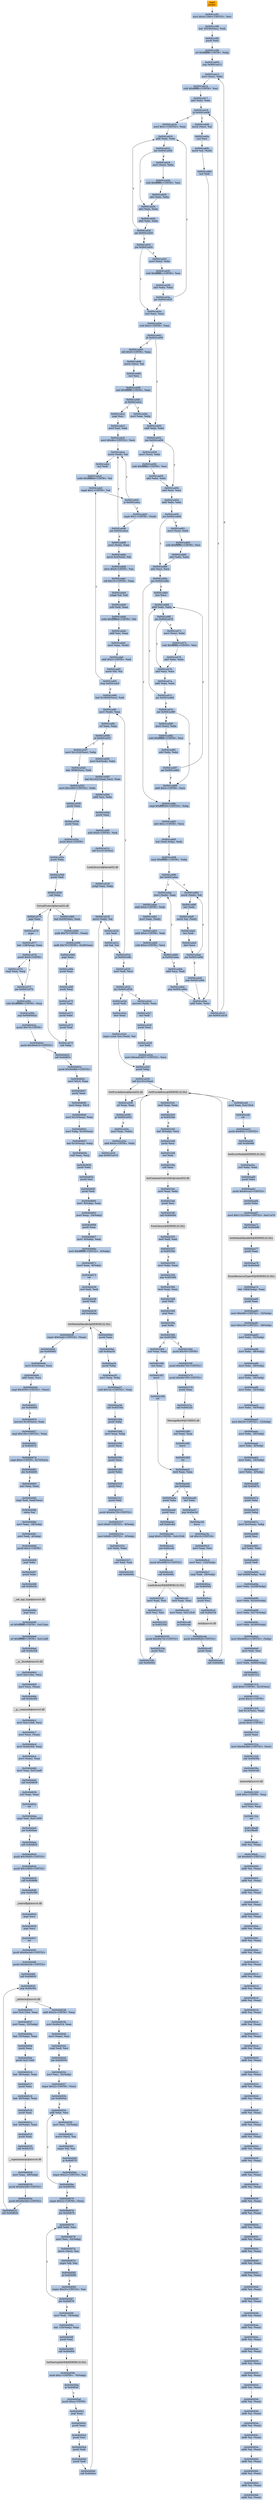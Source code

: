 digraph G {
node[shape=rectangle,style=filled,fillcolor=lightsteelblue,color=lightsteelblue]
bgcolor="transparent"
a0x0041a3f0pusha_[label="start\npusha ",fillcolor="orange",color="lightgrey"];
a0x0041a3f1movl_0x411000UINT32_esi[label="0x0041a3f1\nmovl $0x411000<UINT32>, %esi"];
a0x0041a3f6leal__65536esi__edi[label="0x0041a3f6\nleal -65536(%esi), %edi"];
a0x0041a3fcpushl_edi[label="0x0041a3fc\npushl %edi"];
a0x0041a3fdorl_0xffffffffUINT8_ebp[label="0x0041a3fd\norl $0xffffffff<UINT8>, %ebp"];
a0x0041a400jmp_0x0041a412[label="0x0041a400\njmp 0x0041a412"];
a0x0041a412movl_esi__ebx[label="0x0041a412\nmovl (%esi), %ebx"];
a0x0041a414subl_0xfffffffcUINT8_esi[label="0x0041a414\nsubl $0xfffffffc<UINT8>, %esi"];
a0x0041a417adcl_ebx_ebx[label="0x0041a417\nadcl %ebx, %ebx"];
a0x0041a419jb_0x0041a408[label="0x0041a419\njb 0x0041a408"];
a0x0041a408movb_esi__al[label="0x0041a408\nmovb (%esi), %al"];
a0x0041a40aincl_esi[label="0x0041a40a\nincl %esi"];
a0x0041a40bmovb_al_edi_[label="0x0041a40b\nmovb %al, (%edi)"];
a0x0041a40dincl_edi[label="0x0041a40d\nincl %edi"];
a0x0041a40eaddl_ebx_ebx[label="0x0041a40e\naddl %ebx, %ebx"];
a0x0041a410jne_0x0041a419[label="0x0041a410\njne 0x0041a419"];
a0x0041a41bmovl_0x1UINT32_eax[label="0x0041a41b\nmovl $0x1<UINT32>, %eax"];
a0x0041a420addl_ebx_ebx[label="0x0041a420\naddl %ebx, %ebx"];
a0x0041a422jne_0x0041a42b[label="0x0041a422\njne 0x0041a42b"];
a0x0041a42badcl_eax_eax[label="0x0041a42b\nadcl %eax, %eax"];
a0x0041a42daddl_ebx_ebx[label="0x0041a42d\naddl %ebx, %ebx"];
a0x0041a42fjae_0x0041a420[label="0x0041a42f\njae 0x0041a420"];
a0x0041a431jne_0x0041a43c[label="0x0041a431\njne 0x0041a43c"];
a0x0041a43cxorl_ecx_ecx[label="0x0041a43c\nxorl %ecx, %ecx"];
a0x0041a43esubl_0x3UINT8_eax[label="0x0041a43e\nsubl $0x3<UINT8>, %eax"];
a0x0041a441jb_0x0041a450[label="0x0041a441\njb 0x0041a450"];
a0x0041a450addl_ebx_ebx[label="0x0041a450\naddl %ebx, %ebx"];
a0x0041a452jne_0x0041a45b[label="0x0041a452\njne 0x0041a45b"];
a0x0041a45badcl_ecx_ecx[label="0x0041a45b\nadcl %ecx, %ecx"];
a0x0041a45daddl_ebx_ebx[label="0x0041a45d\naddl %ebx, %ebx"];
a0x0041a45fjne_0x0041a468[label="0x0041a45f\njne 0x0041a468"];
a0x0041a468adcl_ecx_ecx[label="0x0041a468\nadcl %ecx, %ecx"];
a0x0041a46ajne_0x0041a48c[label="0x0041a46a\njne 0x0041a48c"];
a0x0041a48ccmpl_0xfffff300UINT32_ebp[label="0x0041a48c\ncmpl $0xfffff300<UINT32>, %ebp"];
a0x0041a492adcl_0x1UINT8_ecx[label="0x0041a492\nadcl $0x1<UINT8>, %ecx"];
a0x0041a495leal_ediebp__edx[label="0x0041a495\nleal (%edi,%ebp), %edx"];
a0x0041a498cmpl_0xfffffffcUINT8_ebp[label="0x0041a498\ncmpl $0xfffffffc<UINT8>, %ebp"];
a0x0041a49bjbe_0x0041a4ac[label="0x0041a49b\njbe 0x0041a4ac"];
a0x0041a49dmovb_edx__al[label="0x0041a49d\nmovb (%edx), %al"];
a0x0041a49fincl_edx[label="0x0041a49f\nincl %edx"];
a0x0041a4a0movb_al_edi_[label="0x0041a4a0\nmovb %al, (%edi)"];
a0x0041a4a2incl_edi[label="0x0041a4a2\nincl %edi"];
a0x0041a4a3decl_ecx[label="0x0041a4a3\ndecl %ecx"];
a0x0041a4a4jne_0x0041a49d[label="0x0041a4a4\njne 0x0041a49d"];
a0x0041a4a6jmp_0x0041a40e[label="0x0041a4a6\njmp 0x0041a40e"];
a0x0041a443shll_0x8UINT8_eax[label="0x0041a443\nshll $0x8<UINT8>, %eax"];
a0x0041a446movb_esi__al[label="0x0041a446\nmovb (%esi), %al"];
a0x0041a448incl_esi[label="0x0041a448\nincl %esi"];
a0x0041a449xorl_0xffffffffUINT8_eax[label="0x0041a449\nxorl $0xffffffff<UINT8>, %eax"];
a0x0041a44cje_0x0041a4c2[label="0x0041a44c\nje 0x0041a4c2"];
a0x0041a44emovl_eax_ebp[label="0x0041a44e\nmovl %eax, %ebp"];
a0x0041a4acmovl_edx__eax[label="0x0041a4ac\nmovl (%edx), %eax"];
a0x0041a4aeaddl_0x4UINT8_edx[label="0x0041a4ae\naddl $0x4<UINT8>, %edx"];
a0x0041a4b1movl_eax_edi_[label="0x0041a4b1\nmovl %eax, (%edi)"];
a0x0041a4b3addl_0x4UINT8_edi[label="0x0041a4b3\naddl $0x4<UINT8>, %edi"];
a0x0041a4b6subl_0x4UINT8_ecx[label="0x0041a4b6\nsubl $0x4<UINT8>, %ecx"];
a0x0041a4b9ja_0x0041a4ac[label="0x0041a4b9\nja 0x0041a4ac"];
a0x0041a4bbaddl_ecx_edi[label="0x0041a4bb\naddl %ecx, %edi"];
a0x0041a4bdjmp_0x0041a40e[label="0x0041a4bd\njmp 0x0041a40e"];
a0x0041a424movl_esi__ebx[label="0x0041a424\nmovl (%esi), %ebx"];
a0x0041a426subl_0xfffffffcUINT8_esi[label="0x0041a426\nsubl $0xfffffffc<UINT8>, %esi"];
a0x0041a429adcl_ebx_ebx[label="0x0041a429\nadcl %ebx, %ebx"];
a0x0041a433movl_esi__ebx[label="0x0041a433\nmovl (%esi), %ebx"];
a0x0041a435subl_0xfffffffcUINT8_esi[label="0x0041a435\nsubl $0xfffffffc<UINT8>, %esi"];
a0x0041a438adcl_ebx_ebx[label="0x0041a438\nadcl %ebx, %ebx"];
a0x0041a43ajae_0x0041a420[label="0x0041a43a\njae 0x0041a420"];
a0x0041a461movl_esi__ebx[label="0x0041a461\nmovl (%esi), %ebx"];
a0x0041a463subl_0xfffffffcUINT8_esi[label="0x0041a463\nsubl $0xfffffffc<UINT8>, %esi"];
a0x0041a466adcl_ebx_ebx[label="0x0041a466\nadcl %ebx, %ebx"];
a0x0041a46cincl_ecx[label="0x0041a46c\nincl %ecx"];
a0x0041a46daddl_ebx_ebx[label="0x0041a46d\naddl %ebx, %ebx"];
a0x0041a46fjne_0x0041a478[label="0x0041a46f\njne 0x0041a478"];
a0x0041a478adcl_ecx_ecx[label="0x0041a478\nadcl %ecx, %ecx"];
a0x0041a47aaddl_ebx_ebx[label="0x0041a47a\naddl %ebx, %ebx"];
a0x0041a47cjae_0x0041a46d[label="0x0041a47c\njae 0x0041a46d"];
a0x0041a47ejne_0x0041a489[label="0x0041a47e\njne 0x0041a489"];
a0x0041a489addl_0x2UINT8_ecx[label="0x0041a489\naddl $0x2<UINT8>, %ecx"];
a0x0041a471movl_esi__ebx[label="0x0041a471\nmovl (%esi), %ebx"];
a0x0041a473subl_0xfffffffcUINT8_esi[label="0x0041a473\nsubl $0xfffffffc<UINT8>, %esi"];
a0x0041a476adcl_ebx_ebx[label="0x0041a476\nadcl %ebx, %ebx"];
a0x0041a480movl_esi__ebx[label="0x0041a480\nmovl (%esi), %ebx"];
a0x0041a482subl_0xfffffffcUINT8_esi[label="0x0041a482\nsubl $0xfffffffc<UINT8>, %esi"];
a0x0041a485adcl_ebx_ebx[label="0x0041a485\nadcl %ebx, %ebx"];
a0x0041a487jae_0x0041a46d[label="0x0041a487\njae 0x0041a46d"];
a0x0041a454movl_esi__ebx[label="0x0041a454\nmovl (%esi), %ebx"];
a0x0041a456subl_0xfffffffcUINT8_esi[label="0x0041a456\nsubl $0xfffffffc<UINT8>, %esi"];
a0x0041a459adcl_ebx_ebx[label="0x0041a459\nadcl %ebx, %ebx"];
a0x0041a4c2popl_esi[label="0x0041a4c2\npopl %esi"];
a0x0041a4c3movl_esi_edi[label="0x0041a4c3\nmovl %esi, %edi"];
a0x0041a4c5movl_0x4feUINT32_ecx[label="0x0041a4c5\nmovl $0x4fe<UINT32>, %ecx"];
a0x0041a4camovb_edi__al[label="0x0041a4ca\nmovb (%edi), %al"];
a0x0041a4ccincl_edi[label="0x0041a4cc\nincl %edi"];
a0x0041a4cdsubb_0xffffffe8UINT8_al[label="0x0041a4cd\nsubb $0xffffffe8<UINT8>, %al"];
a0x0041a4cfcmpb_0x1UINT8_al[label="0x0041a4cf\ncmpb $0x1<UINT8>, %al"];
a0x0041a4d1ja_0x0041a4ca[label="0x0041a4d1\nja 0x0041a4ca"];
a0x0041a4d3cmpb_0x1UINT8_edi_[label="0x0041a4d3\ncmpb $0x1<UINT8>, (%edi)"];
a0x0041a4d6jne_0x0041a4ca[label="0x0041a4d6\njne 0x0041a4ca"];
a0x0041a4d8movl_edi__eax[label="0x0041a4d8\nmovl (%edi), %eax"];
a0x0041a4damovb_0x4edi__bl[label="0x0041a4da\nmovb 0x4(%edi), %bl"];
a0x0041a4ddshrw_0x8UINT8_ax[label="0x0041a4dd\nshrw $0x8<UINT8>, %ax"];
a0x0041a4e1roll_0x10UINT8_eax[label="0x0041a4e1\nroll $0x10<UINT8>, %eax"];
a0x0041a4e4xchgb_al_ah[label="0x0041a4e4\nxchgb %al, %ah"];
a0x0041a4e6subl_edi_eax[label="0x0041a4e6\nsubl %edi, %eax"];
a0x0041a4e8subb_0xffffffe8UINT8_bl[label="0x0041a4e8\nsubb $0xffffffe8<UINT8>, %bl"];
a0x0041a4ebaddl_esi_eax[label="0x0041a4eb\naddl %esi, %eax"];
a0x0041a4edmovl_eax_edi_[label="0x0041a4ed\nmovl %eax, (%edi)"];
a0x0041a4efaddl_0x5UINT8_edi[label="0x0041a4ef\naddl $0x5<UINT8>, %edi"];
a0x0041a4f2movb_bl_al[label="0x0041a4f2\nmovb %bl, %al"];
a0x0041a4f4loop_0x0041a4cf[label="0x0041a4f4\nloop 0x0041a4cf"];
a0x0041a4f6leal_0x18000esi__edi[label="0x0041a4f6\nleal 0x18000(%esi), %edi"];
a0x0041a4fcmovl_edi__eax[label="0x0041a4fc\nmovl (%edi), %eax"];
a0x0041a4feorl_eax_eax[label="0x0041a4fe\norl %eax, %eax"];
a0x0041a500je_0x0041a547[label="0x0041a500\nje 0x0041a547"];
a0x0041a502movl_0x4edi__ebx[label="0x0041a502\nmovl 0x4(%edi), %ebx"];
a0x0041a505leal_0x1c42ceaxesi__eax[label="0x0041a505\nleal 0x1c42c(%eax,%esi), %eax"];
a0x0041a50caddl_esi_ebx[label="0x0041a50c\naddl %esi, %ebx"];
a0x0041a50epushl_eax[label="0x0041a50e\npushl %eax"];
a0x0041a50faddl_0x8UINT8_edi[label="0x0041a50f\naddl $0x8<UINT8>, %edi"];
a0x0041a512call_0x1c514esi_[label="0x0041a512\ncall 0x1c514(%esi)"];
LoadLibraryA_kernel32_dll[label="LoadLibraryA@kernel32.dll",fillcolor="lightgrey",color="lightgrey"];
a0x0041a518xchgl_eax_ebp[label="0x0041a518\nxchgl %eax, %ebp"];
a0x0041a519movb_edi__al[label="0x0041a519\nmovb (%edi), %al"];
a0x0041a51bincl_edi[label="0x0041a51b\nincl %edi"];
a0x0041a51corb_al_al[label="0x0041a51c\norb %al, %al"];
a0x0041a51eje_0x0041a4fc[label="0x0041a51e\nje 0x0041a4fc"];
a0x0041a520movl_edi_ecx[label="0x0041a520\nmovl %edi, %ecx"];
a0x0041a522jns_0x0041a52b[label="0x0041a522\njns 0x0041a52b"];
a0x0041a52bpushl_edi[label="0x0041a52b\npushl %edi"];
a0x0041a52cdecl_eax[label="0x0041a52c\ndecl %eax"];
a0x0041a52drepnz_scasb_es_edi__al[label="0x0041a52d\nrepnz scasb %es:(%edi), %al"];
a0x0041a52fpushl_ebp[label="0x0041a52f\npushl %ebp"];
a0x0041a530call_0x1c51cesi_[label="0x0041a530\ncall 0x1c51c(%esi)"];
GetProcAddress_kernel32_dll[label="GetProcAddress@kernel32.dll",fillcolor="lightgrey",color="lightgrey"];
a0x0041a536orl_eax_eax[label="0x0041a536\norl %eax, %eax"];
a0x0041a538je_0x0041a541[label="0x0041a538\nje 0x0041a541"];
a0x0041a53amovl_eax_ebx_[label="0x0041a53a\nmovl %eax, (%ebx)"];
a0x0041a53caddl_0x4UINT8_ebx[label="0x0041a53c\naddl $0x4<UINT8>, %ebx"];
a0x0041a53fjmp_0x0041a519[label="0x0041a53f\njmp 0x0041a519"];
GetProcAddress_KERNEL32_DLL[label="GetProcAddress@KERNEL32.DLL",fillcolor="lightgrey",color="lightgrey"];
a0x0041a524movzwl_edi__eax[label="0x0041a524\nmovzwl (%edi), %eax"];
a0x0041a527incl_edi[label="0x0041a527\nincl %edi"];
a0x0041a528pushl_eax[label="0x0041a528\npushl %eax"];
a0x0041a529incl_edi[label="0x0041a529\nincl %edi"];
a0x0041a52amovl_0xaef24857UINT32_ecx[label="0x0041a52a\nmovl $0xaef24857<UINT32>, %ecx"];
a0x0041a547movl_0x1c520esi__ebp[label="0x0041a547\nmovl 0x1c520(%esi), %ebp"];
a0x0041a54dleal__4096esi__edi[label="0x0041a54d\nleal -4096(%esi), %edi"];
a0x0041a553movl_0x1000UINT32_ebx[label="0x0041a553\nmovl $0x1000<UINT32>, %ebx"];
a0x0041a558pushl_eax[label="0x0041a558\npushl %eax"];
a0x0041a559pushl_esp[label="0x0041a559\npushl %esp"];
a0x0041a55apushl_0x4UINT8[label="0x0041a55a\npushl $0x4<UINT8>"];
a0x0041a55cpushl_ebx[label="0x0041a55c\npushl %ebx"];
a0x0041a55dpushl_edi[label="0x0041a55d\npushl %edi"];
a0x0041a55ecall_ebp[label="0x0041a55e\ncall %ebp"];
VirtualProtect_kernel32_dll[label="VirtualProtect@kernel32.dll",fillcolor="lightgrey",color="lightgrey"];
a0x0041a560leal_0x20fedi__eax[label="0x0041a560\nleal 0x20f(%edi), %eax"];
a0x0041a566andb_0x7fUINT8_eax_[label="0x0041a566\nandb $0x7f<UINT8>, (%eax)"];
a0x0041a569andb_0x7fUINT8_0x28eax_[label="0x0041a569\nandb $0x7f<UINT8>, 0x28(%eax)"];
a0x0041a56dpopl_eax[label="0x0041a56d\npopl %eax"];
a0x0041a56epushl_eax[label="0x0041a56e\npushl %eax"];
a0x0041a56fpushl_esp[label="0x0041a56f\npushl %esp"];
a0x0041a570pushl_eax[label="0x0041a570\npushl %eax"];
a0x0041a571pushl_ebx[label="0x0041a571\npushl %ebx"];
a0x0041a572pushl_edi[label="0x0041a572\npushl %edi"];
a0x0041a573call_ebp[label="0x0041a573\ncall %ebp"];
a0x0041a575popl_eax[label="0x0041a575\npopl %eax"];
a0x0041a576popa_[label="0x0041a576\npopa "];
a0x0041a577leal__128esp__eax[label="0x0041a577\nleal -128(%esp), %eax"];
a0x0041a57bpushl_0x0UINT8[label="0x0041a57b\npushl $0x0<UINT8>"];
a0x0041a57dcmpl_eax_esp[label="0x0041a57d\ncmpl %eax, %esp"];
a0x0041a57fjne_0x0041a57b[label="0x0041a57f\njne 0x0041a57b"];
a0x0041a581subl_0xffffff80UINT8_esp[label="0x0041a581\nsubl $0xffffff80<UINT8>, %esp"];
a0x0041a584jmp_0x0040d42a[label="0x0041a584\njmp 0x0040d42a"];
a0x0040d42apushl_0x70UINT8[label="0x0040d42a\npushl $0x70<UINT8>"];
a0x0040d42cpushl_0x40e410UINT32[label="0x0040d42c\npushl $0x40e410<UINT32>"];
a0x0040d431call_0x40d63c[label="0x0040d431\ncall 0x40d63c"];
a0x0040d63cpushl_0x40d68cUINT32[label="0x0040d63c\npushl $0x40d68c<UINT32>"];
a0x0040d641movl_fs_0_eax[label="0x0040d641\nmovl %fs:0, %eax"];
a0x0040d647pushl_eax[label="0x0040d647\npushl %eax"];
a0x0040d648movl_esp_fs_0[label="0x0040d648\nmovl %esp, %fs:0"];
a0x0040d64fmovl_0x10esp__eax[label="0x0040d64f\nmovl 0x10(%esp), %eax"];
a0x0040d653movl_ebp_0x10esp_[label="0x0040d653\nmovl %ebp, 0x10(%esp)"];
a0x0040d657leal_0x10esp__ebp[label="0x0040d657\nleal 0x10(%esp), %ebp"];
a0x0040d65bsubl_eax_esp[label="0x0040d65b\nsubl %eax, %esp"];
a0x0040d65dpushl_ebx[label="0x0040d65d\npushl %ebx"];
a0x0040d65epushl_esi[label="0x0040d65e\npushl %esi"];
a0x0040d65fpushl_edi[label="0x0040d65f\npushl %edi"];
a0x0040d660movl__8ebp__eax[label="0x0040d660\nmovl -8(%ebp), %eax"];
a0x0040d663movl_esp__24ebp_[label="0x0040d663\nmovl %esp, -24(%ebp)"];
a0x0040d666pushl_eax[label="0x0040d666\npushl %eax"];
a0x0040d667movl__4ebp__eax[label="0x0040d667\nmovl -4(%ebp), %eax"];
a0x0040d66amovl_0xffffffffUINT32__4ebp_[label="0x0040d66a\nmovl $0xffffffff<UINT32>, -4(%ebp)"];
a0x0040d671movl_eax__8ebp_[label="0x0040d671\nmovl %eax, -8(%ebp)"];
a0x0040d674ret[label="0x0040d674\nret"];
a0x0040d436xorl_edi_edi[label="0x0040d436\nxorl %edi, %edi"];
a0x0040d438pushl_edi[label="0x0040d438\npushl %edi"];
a0x0040d439call_0x40e0ac[label="0x0040d439\ncall 0x40e0ac"];
GetModuleHandleA_KERNEL32_DLL[label="GetModuleHandleA@KERNEL32.DLL",fillcolor="lightgrey",color="lightgrey"];
a0x0040d43fcmpw_0x5a4dUINT16_eax_[label="0x0040d43f\ncmpw $0x5a4d<UINT16>, (%eax)"];
a0x0040d444jne_0x40d465[label="0x0040d444\njne 0x40d465"];
a0x0040d446movl_0x3ceax__ecx[label="0x0040d446\nmovl 0x3c(%eax), %ecx"];
a0x0040d449addl_eax_ecx[label="0x0040d449\naddl %eax, %ecx"];
a0x0040d44bcmpl_0x4550UINT32_ecx_[label="0x0040d44b\ncmpl $0x4550<UINT32>, (%ecx)"];
a0x0040d451jne_0x40d465[label="0x0040d451\njne 0x40d465"];
a0x0040d453movzwl_0x18ecx__eax[label="0x0040d453\nmovzwl 0x18(%ecx), %eax"];
a0x0040d457cmpl_0x10bUINT32_eax[label="0x0040d457\ncmpl $0x10b<UINT32>, %eax"];
a0x0040d45cje_0x40d47d[label="0x0040d45c\nje 0x40d47d"];
a0x0040d47dcmpl_0xeUINT8_0x74ecx_[label="0x0040d47d\ncmpl $0xe<UINT8>, 0x74(%ecx)"];
a0x0040d481jbe_0x40d465[label="0x0040d481\njbe 0x40d465"];
a0x0040d483xorl_eax_eax[label="0x0040d483\nxorl %eax, %eax"];
a0x0040d485cmpl_edi_0xe8ecx_[label="0x0040d485\ncmpl %edi, 0xe8(%ecx)"];
a0x0040d48bsetne_al[label="0x0040d48b\nsetne %al"];
a0x0040d48emovl_eax__28ebp_[label="0x0040d48e\nmovl %eax, -28(%ebp)"];
a0x0040d491movl_edi__4ebp_[label="0x0040d491\nmovl %edi, -4(%ebp)"];
a0x0040d494pushl_0x2UINT8[label="0x0040d494\npushl $0x2<UINT8>"];
a0x0040d496popl_ebx[label="0x0040d496\npopl %ebx"];
a0x0040d497pushl_ebx[label="0x0040d497\npushl %ebx"];
a0x0040d498call_0x40e35c[label="0x0040d498\ncall 0x40e35c"];
a__set_app_type_msvcrt_dll[label="__set_app_type@msvcrt.dll",fillcolor="lightgrey",color="lightgrey"];
a0x0040d49epopl_ecx[label="0x0040d49e\npopl %ecx"];
a0x0040d49forl_0xffffffffUINT8_0x412aec[label="0x0040d49f\norl $0xffffffff<UINT8>, 0x412aec"];
a0x0040d4a6orl_0xffffffffUINT8_0x412af0[label="0x0040d4a6\norl $0xffffffff<UINT8>, 0x412af0"];
a0x0040d4adcall_0x40e328[label="0x0040d4ad\ncall 0x40e328"];
a__p__fmode_msvcrt_dll[label="__p__fmode@msvcrt.dll",fillcolor="lightgrey",color="lightgrey"];
a0x0040d4b3movl_0x4116ec_ecx[label="0x0040d4b3\nmovl 0x4116ec, %ecx"];
a0x0040d4b9movl_ecx_eax_[label="0x0040d4b9\nmovl %ecx, (%eax)"];
a0x0040d4bbcall_0x40e300[label="0x0040d4bb\ncall 0x40e300"];
a__p__commode_msvcrt_dll[label="__p__commode@msvcrt.dll",fillcolor="lightgrey",color="lightgrey"];
a0x0040d4c1movl_0x4116e8_ecx[label="0x0040d4c1\nmovl 0x4116e8, %ecx"];
a0x0040d4c7movl_ecx_eax_[label="0x0040d4c7\nmovl %ecx, (%eax)"];
a0x0040d4c9movl_0x40e304_eax[label="0x0040d4c9\nmovl 0x40e304, %eax"];
a0x0040d4cemovl_eax__eax[label="0x0040d4ce\nmovl (%eax), %eax"];
a0x0040d4d0movl_eax_0x412ae8[label="0x0040d4d0\nmovl %eax, 0x412ae8"];
a0x0040d4d5call_0x40d638[label="0x0040d4d5\ncall 0x40d638"];
a0x0040d638xorl_eax_eax[label="0x0040d638\nxorl %eax, %eax"];
a0x0040d63aret[label="0x0040d63a\nret"];
a0x0040d4dacmpl_edi_0x411000[label="0x0040d4da\ncmpl %edi, 0x411000"];
a0x0040d4e0jne_0x40d4ee[label="0x0040d4e0\njne 0x40d4ee"];
a0x0040d4eecall_0x40d626[label="0x0040d4ee\ncall 0x40d626"];
a0x0040d626pushl_0x30000UINT32[label="0x0040d626\npushl $0x30000<UINT32>"];
a0x0040d62bpushl_0x10000UINT32[label="0x0040d62b\npushl $0x10000<UINT32>"];
a0x0040d630call_0x40d686[label="0x0040d630\ncall 0x40d686"];
a0x0040d686jmp_0x40e360[label="0x0040d686\njmp 0x40e360"];
a_controlfp_msvcrt_dll[label="_controlfp@msvcrt.dll",fillcolor="lightgrey",color="lightgrey"];
a0x0040d635popl_ecx[label="0x0040d635\npopl %ecx"];
a0x0040d636popl_ecx[label="0x0040d636\npopl %ecx"];
a0x0040d637ret[label="0x0040d637\nret"];
a0x0040d4f3pushl_0x40e3e0UINT32[label="0x0040d4f3\npushl $0x40e3e0<UINT32>"];
a0x0040d4f8pushl_0x40e3dcUINT32[label="0x0040d4f8\npushl $0x40e3dc<UINT32>"];
a0x0040d4fdcall_0x40d620[label="0x0040d4fd\ncall 0x40d620"];
a0x0040d620jmp_0x40e30c[label="0x0040d620\njmp 0x40e30c"];
a_initterm_msvcrt_dll[label="_initterm@msvcrt.dll",fillcolor="lightgrey",color="lightgrey"];
a0x0040d502movl_0x4116e4_eax[label="0x0040d502\nmovl 0x4116e4, %eax"];
a0x0040d507movl_eax__32ebp_[label="0x0040d507\nmovl %eax, -32(%ebp)"];
a0x0040d50aleal__32ebp__eax[label="0x0040d50a\nleal -32(%ebp), %eax"];
a0x0040d50dpushl_eax[label="0x0040d50d\npushl %eax"];
a0x0040d50epushl_0x4116e0[label="0x0040d50e\npushl 0x4116e0"];
a0x0040d514leal__36ebp__eax[label="0x0040d514\nleal -36(%ebp), %eax"];
a0x0040d517pushl_eax[label="0x0040d517\npushl %eax"];
a0x0040d518leal__40ebp__eax[label="0x0040d518\nleal -40(%ebp), %eax"];
a0x0040d51bpushl_eax[label="0x0040d51b\npushl %eax"];
a0x0040d51cleal__44ebp__eax[label="0x0040d51c\nleal -44(%ebp), %eax"];
a0x0040d51fpushl_eax[label="0x0040d51f\npushl %eax"];
a0x0040d520call_0x40e310[label="0x0040d520\ncall 0x40e310"];
a__wgetmainargs_msvcrt_dll[label="__wgetmainargs@msvcrt.dll",fillcolor="lightgrey",color="lightgrey"];
a0x0040d526movl_eax__48ebp_[label="0x0040d526\nmovl %eax, -48(%ebp)"];
a0x0040d529pushl_0x40e3d8UINT32[label="0x0040d529\npushl $0x40e3d8<UINT32>"];
a0x0040d52epushl_0x40e3b4UINT32[label="0x0040d52e\npushl $0x40e3b4<UINT32>"];
a0x0040d533call_0x40d620[label="0x0040d533\ncall 0x40d620"];
a0x0040d538addl_0x24UINT8_esp[label="0x0040d538\naddl $0x24<UINT8>, %esp"];
a0x0040d53bmovl_0x40e314_eax[label="0x0040d53b\nmovl 0x40e314, %eax"];
a0x0040d540movl_eax__esi[label="0x0040d540\nmovl (%eax), %esi"];
a0x0040d542cmpl_edi_esi[label="0x0040d542\ncmpl %edi, %esi"];
a0x0040d544jne_0x40d554[label="0x0040d544\njne 0x40d554"];
a0x0040d554movl_esi__52ebp_[label="0x0040d554\nmovl %esi, -52(%ebp)"];
a0x0040d557cmpw_0x22UINT8_esi_[label="0x0040d557\ncmpw $0x22<UINT8>, (%esi)"];
a0x0040d55bjne_0x40d5a2[label="0x0040d55b\njne 0x40d5a2"];
a0x0040d55daddl_ebx_esi[label="0x0040d55d\naddl %ebx, %esi"];
a0x0040d55fmovl_esi__52ebp_[label="0x0040d55f\nmovl %esi, -52(%ebp)"];
a0x0040d562movw_esi__ax[label="0x0040d562\nmovw (%esi), %ax"];
a0x0040d565cmpw_di_ax[label="0x0040d565\ncmpw %di, %ax"];
a0x0040d568je_0x40d570[label="0x0040d568\nje 0x40d570"];
a0x0040d56acmpw_0x22UINT16_ax[label="0x0040d56a\ncmpw $0x22<UINT16>, %ax"];
a0x0040d56ejne_0x40d55d[label="0x0040d56e\njne 0x40d55d"];
a0x0040d570cmpw_0x22UINT8_esi_[label="0x0040d570\ncmpw $0x22<UINT8>, (%esi)"];
a0x0040d574jne_0x40d57b[label="0x0040d574\njne 0x40d57b"];
a0x0040d576addl_ebx_esi[label="0x0040d576\naddl %ebx, %esi"];
a0x0040d578movl_esi__52ebp_[label="0x0040d578\nmovl %esi, -52(%ebp)"];
a0x0040d57bmovw_esi__ax[label="0x0040d57b\nmovw (%esi), %ax"];
a0x0040d57ecmpw_di_ax[label="0x0040d57e\ncmpw %di, %ax"];
a0x0040d581je_0x40d589[label="0x0040d581\nje 0x40d589"];
a0x0040d583cmpw_0x20UINT16_ax[label="0x0040d583\ncmpw $0x20<UINT16>, %ax"];
a0x0040d587jbe_0x40d576[label="0x0040d587\njbe 0x40d576"];
a0x0040d589movl_edi__76ebp_[label="0x0040d589\nmovl %edi, -76(%ebp)"];
a0x0040d58cleal__120ebp__eax[label="0x0040d58c\nleal -120(%ebp), %eax"];
a0x0040d58fpushl_eax[label="0x0040d58f\npushl %eax"];
a0x0040d590call_0x40e0b0[label="0x0040d590\ncall 0x40e0b0"];
GetStartupInfoW_KERNEL32_DLL[label="GetStartupInfoW@KERNEL32.DLL",fillcolor="lightgrey",color="lightgrey"];
a0x0040d596testb_0x1UINT8__76ebp_[label="0x0040d596\ntestb $0x1<UINT8>, -76(%ebp)"];
a0x0040d59aje_0x40d5af[label="0x0040d59a\nje 0x40d5af"];
a0x0040d5afpushl_0xaUINT8[label="0x0040d5af\npushl $0xa<UINT8>"];
a0x0040d5b1popl_eax[label="0x0040d5b1\npopl %eax"];
a0x0040d5b2pushl_eax[label="0x0040d5b2\npushl %eax"];
a0x0040d5b3pushl_esi[label="0x0040d5b3\npushl %esi"];
a0x0040d5b4pushl_edi[label="0x0040d5b4\npushl %edi"];
a0x0040d5b5pushl_edi[label="0x0040d5b5\npushl %edi"];
a0x0040d5b6call_0x40e0ac[label="0x0040d5b6\ncall 0x40e0ac"];
a0x0040d5bcpushl_eax[label="0x0040d5bc\npushl %eax"];
a0x0040d5bdcall_0x40aa34[label="0x0040d5bd\ncall 0x40aa34"];
a0x0040aa34pushl_ebp[label="0x0040aa34\npushl %ebp"];
a0x0040aa35movl_esp_ebp[label="0x0040aa35\nmovl %esp, %ebp"];
a0x0040aa37subl_0x7acUINT32_esp[label="0x0040aa37\nsubl $0x7ac<UINT32>, %esp"];
a0x0040aa3dcall_0x40230a[label="0x0040aa3d\ncall 0x40230a"];
a0x0040230apushl_ebp[label="0x0040230a\npushl %ebp"];
a0x0040230bmovl_esp_ebp[label="0x0040230b\nmovl %esp, %ebp"];
a0x0040230dpushl_ecx[label="0x0040230d\npushl %ecx"];
a0x0040230epushl_ecx[label="0x0040230e\npushl %ecx"];
a0x0040230fpushl_ebx[label="0x0040230f\npushl %ebx"];
a0x00402310pushl_esi[label="0x00402310\npushl %esi"];
a0x00402311pushl_edi[label="0x00402311\npushl %edi"];
a0x00402312pushl_0x40e720UINT32[label="0x00402312\npushl $0x40e720<UINT32>"];
a0x00402317movl_0x8UINT32__8ebp_[label="0x00402317\nmovl $0x8<UINT32>, -8(%ebp)"];
a0x0040231emovl_0xffUINT32__4ebp_[label="0x0040231e\nmovl $0xff<UINT32>, -4(%ebp)"];
a0x00402325xorl_ebx_ebx[label="0x00402325\nxorl %ebx, %ebx"];
a0x00402327xorl_edi_edi[label="0x00402327\nxorl %edi, %edi"];
a0x00402329call_0x40e0dc[label="0x00402329\ncall 0x40e0dc"];
LoadLibraryW_KERNEL32_DLL[label="LoadLibraryW@KERNEL32.DLL",fillcolor="lightgrey",color="lightgrey"];
a0x0040232fmovl_eax_esi[label="0x0040232f\nmovl %eax, %esi"];
a0x00402331testl_esi_esi[label="0x00402331\ntestl %esi, %esi"];
a0x00402333je_0x40235d[label="0x00402333\nje 0x40235d"];
a0x00402335pushl_0x40e73cUINT32[label="0x00402335\npushl $0x40e73c<UINT32>"];
a0x0040233apushl_esi[label="0x0040233a\npushl %esi"];
a0x0040233bcall_0x40e0b4[label="0x0040233b\ncall 0x40e0b4"];
a0x00402341testl_eax_eax[label="0x00402341\ntestl %eax, %eax"];
a0x00402343je_0x40234e[label="0x00402343\nje 0x40234e"];
a0x00402345leal__8ebp__ecx[label="0x00402345\nleal -8(%ebp), %ecx"];
a0x00402348pushl_ecx[label="0x00402348\npushl %ecx"];
a0x00402349incl_edi[label="0x00402349\nincl %edi"];
a0x0040234acall_eax[label="0x0040234a\ncall %eax"];
InitCommonControlsEx_comctl32_dll[label="InitCommonControlsEx@comctl32.dll",fillcolor="lightgrey",color="lightgrey"];
a0x0040234cmovl_eax_ebx[label="0x0040234c\nmovl %eax, %ebx"];
a0x0040234epushl_esi[label="0x0040234e\npushl %esi"];
a0x0040234fcall_0x40e0d4[label="0x0040234f\ncall 0x40e0d4"];
FreeLibrary_KERNEL32_DLL[label="FreeLibrary@KERNEL32.DLL",fillcolor="lightgrey",color="lightgrey"];
a0x00402355testl_edi_edi[label="0x00402355\ntestl %edi, %edi"];
a0x00402357je_0x40235d[label="0x00402357\nje 0x40235d"];
a0x00402359movl_ebx_eax[label="0x00402359\nmovl %ebx, %eax"];
a0x0040235bjmp_0x402366[label="0x0040235b\njmp 0x402366"];
a0x00402366testl_eax_eax[label="0x00402366\ntestl %eax, %eax"];
a0x00402368popl_edi[label="0x00402368\npopl %edi"];
a0x00402369popl_esi[label="0x00402369\npopl %esi"];
a0x0040236apopl_ebx[label="0x0040236a\npopl %ebx"];
a0x0040236bjne_0x402384[label="0x0040236b\njne 0x402384"];
a0x0040236dpushl_0x30UINT8[label="0x0040236d\npushl $0x30<UINT8>"];
a0x00402384xorl_eax_eax[label="0x00402384\nxorl %eax, %eax"];
a0x00402386incl_eax[label="0x00402386\nincl %eax"];
a0x00402387leave_[label="0x00402387\nleave "];
a0x00402388ret[label="0x00402388\nret"];
a0x0040aa42testl_eax_eax[label="0x0040aa42\ntestl %eax, %eax"];
a0x0040aa44jne_0x40aa4c[label="0x0040aa44\njne 0x40aa4c"];
a0x0040aa4cpushl_ebx[label="0x0040aa4c\npushl %ebx"];
a0x0040aa4dpushl_esi[label="0x0040aa4d\npushl %esi"];
a0x0040aa4ecall_0x40ccbd[label="0x0040aa4e\ncall 0x40ccbd"];
a0x0040ccbdcmpl_0x0UINT8_0x4125c8[label="0x0040ccbd\ncmpl $0x0<UINT8>, 0x4125c8"];
a0x0040ccc4jne_0x40cceb[label="0x0040ccc4\njne 0x40cceb"];
a0x0040ccc6pushl_0x40f910UINT32[label="0x0040ccc6\npushl $0x40f910<UINT32>"];
a0x0040cccbcall_0x40e0dc[label="0x0040cccb\ncall 0x40e0dc"];
a0x0040ccd1testl_eax_eax[label="0x0040ccd1\ntestl %eax, %eax"];
a0x0040ccd3movl_eax_0x4125c8[label="0x0040ccd3\nmovl %eax, 0x4125c8"];
a0x0040ccd8je_0x40cceb[label="0x0040ccd8\nje 0x40cceb"];
a0x0040ccdapushl_0x40f928UINT32[label="0x0040ccda\npushl $0x40f928<UINT32>"];
a0x0040ccdfpushl_eax[label="0x0040ccdf\npushl %eax"];
a0x0040cce0call_0x40e0b4[label="0x0040cce0\ncall 0x40e0b4"];
a0x0040cce6movl_eax_0x4125c4[label="0x0040cce6\nmovl %eax, 0x4125c4"];
a0x0040ccebret[label="0x0040cceb\nret"];
a0x0040aa53pushl_0x8001UINT32[label="0x0040aa53\npushl $0x8001<UINT32>"];
a0x0040aa58call_0x40e098[label="0x0040aa58\ncall 0x40e098"];
SetErrorMode_KERNEL32_DLL[label="SetErrorMode@KERNEL32.DLL",fillcolor="lightgrey",color="lightgrey"];
a0x0040aa5exorl_ebx_ebx[label="0x0040aa5e\nxorl %ebx, %ebx"];
a0x0040aa60pushl_ebx[label="0x0040aa60\npushl %ebx"];
a0x0040aa61pushl_0x40cca2UINT32[label="0x0040aa61\npushl $0x40cca2<UINT32>"];
a0x0040aa66pushl_ebx[label="0x0040aa66\npushl %ebx"];
a0x0040aa67movl_0x11223344UINT32_0x411e70[label="0x0040aa67\nmovl $0x11223344<UINT32>, 0x411e70"];
a0x0040aa71call_0x40e0d8[label="0x0040aa71\ncall 0x40e0d8"];
GetModuleHandleW_KERNEL32_DLL[label="GetModuleHandleW@KERNEL32.DLL",fillcolor="lightgrey",color="lightgrey"];
a0x0040aa77pushl_eax[label="0x0040aa77\npushl %eax"];
a0x0040aa78call_0x40e0a8[label="0x0040aa78\ncall 0x40e0a8"];
EnumResourceTypesW_KERNEL32_DLL[label="EnumResourceTypesW@KERNEL32.DLL",fillcolor="lightgrey",color="lightgrey"];
a0x0040aa7eleal__1964ebp__eax[label="0x0040aa7e\nleal -1964(%ebp), %eax"];
a0x0040aa84pushl_eax[label="0x0040aa84\npushl %eax"];
a0x0040aa85movl_0x400UINT32__32ebp_[label="0x0040aa85\nmovl $0x400<UINT32>, -32(%ebp)"];
a0x0040aa8cmovl_0x100UINT32__28ebp_[label="0x0040aa8c\nmovl $0x100<UINT32>, -28(%ebp)"];
a0x0040aa93movl_ebx__52ebp_[label="0x0040aa93\nmovl %ebx, -52(%ebp)"];
a0x0040aa96movl_ebx__48ebp_[label="0x0040aa96\nmovl %ebx, -48(%ebp)"];
a0x0040aa99movl_ebx__40ebp_[label="0x0040aa99\nmovl %ebx, -40(%ebp)"];
a0x0040aa9cmovl_ebx__36ebp_[label="0x0040aa9c\nmovl %ebx, -36(%ebp)"];
a0x0040aa9fmovl_ebx__24ebp_[label="0x0040aa9f\nmovl %ebx, -24(%ebp)"];
a0x0040aaa2movl_ebx__44ebp_[label="0x0040aaa2\nmovl %ebx, -44(%ebp)"];
a0x0040aaa5movl_0x20UINT32__12ebp_[label="0x0040aaa5\nmovl $0x20<UINT32>, -12(%ebp)"];
a0x0040aaacmovl_ebx__20ebp_[label="0x0040aaac\nmovl %ebx, -20(%ebp)"];
a0x0040aaafmovl_ebx__8ebp_[label="0x0040aaaf\nmovl %ebx, -8(%ebp)"];
a0x0040aab2movl_ebx__16ebp_[label="0x0040aab2\nmovl %ebx, -16(%ebp)"];
a0x0040aab5movl_ebx__4ebp_[label="0x0040aab5\nmovl %ebx, -4(%ebp)"];
a0x0040aab8call_0x40a67a[label="0x0040aab8\ncall 0x40a67a"];
a0x0040a67apushl_ebx[label="0x0040a67a\npushl %ebx"];
a0x0040a67bpushl_ebp[label="0x0040a67b\npushl %ebp"];
a0x0040a67cmovl_0xcesp__ebp[label="0x0040a67c\nmovl 0xc(%esp), %ebp"];
a0x0040a680pushl_esi[label="0x0040a680\npushl %esi"];
a0x0040a681xorl_ebx_ebx[label="0x0040a681\nxorl %ebx, %ebx"];
a0x0040a683pushl_edi[label="0x0040a683\npushl %edi"];
a0x0040a684leal_0x6b8ebp__edi[label="0x0040a684\nleal 0x6b8(%ebp), %edi"];
a0x0040a68amovl_ebx_0x208ebp_[label="0x0040a68a\nmovl %ebx, 0x208(%ebp)"];
a0x0040a690movl_ebx_0x244ebp_[label="0x0040a690\nmovl %ebx, 0x244(%ebp)"];
a0x0040a696movl_ebx_0x274ebp_[label="0x0040a696\nmovl %ebx, 0x274(%ebp)"];
a0x0040a69cmovl_ebx_0x240ebp_[label="0x0040a69c\nmovl %ebx, 0x240(%ebp)"];
a0x0040a6a2movl_0x40f5ccUINT32_ebp_[label="0x0040a6a2\nmovl $0x40f5cc<UINT32>, (%ebp)"];
a0x0040a6a9movl_edi_esi[label="0x0040a6a9\nmovl %edi, %esi"];
a0x0040a6abmovl_ebx_0x694ebp_[label="0x0040a6ab\nmovl %ebx, 0x694(%ebp)"];
a0x0040a6b1call_0x401312[label="0x0040a6b1\ncall 0x401312"];
a0x00401312andl_0x0UINT8_0x10esi_[label="0x00401312\nandl $0x0<UINT8>, 0x10(%esi)"];
a0x00401316pushl_0x2cUINT8[label="0x00401316\npushl $0x2c<UINT8>"];
a0x00401318leal_0x14esi__eax[label="0x00401318\nleal 0x14(%esi), %eax"];
a0x0040131bpushl_0x0UINT8[label="0x0040131b\npushl $0x0<UINT8>"];
a0x0040131dpushl_eax[label="0x0040131d\npushl %eax"];
a0x0040131emovl_0x40e484UINT32_esi_[label="0x0040131e\nmovl $0x40e484<UINT32>, (%esi)"];
a0x00401324call_0x40d39a[label="0x00401324\ncall 0x40d39a"];
a0x0040d39ajmp_0x40e3a0[label="0x0040d39a\njmp 0x40e3a0"];
memset_msvcrt_dll[label="memset@msvcrt.dll",fillcolor="lightgrey",color="lightgrey"];
a0x00401329addl_0xcUINT8_esp[label="0x00401329\naddl $0xc<UINT8>, %esp"];
a0x0040132cmovl_esi_eax[label="0x0040132c\nmovl %esi, %eax"];
a0x0040132eret[label="0x0040132e\nret"];
a0x0018fed8jl_0x18fed9[label="0x0018fed8\njl 0x18fed9"];
a0x0018fedasbbb_al_eax_[label="0x0018feda\nsbbb %al, (%eax)"];
a0x0018fedcret_0x40d5UINT16[label="0x0018fedc\nret $0x40d5<UINT16>"];
a0x00000000addb_al_eax_[label="0x00000000\naddb %al, (%eax)"];
a0x00000002addb_al_eax_[label="0x00000002\naddb %al, (%eax)"];
a0x00000004addb_al_eax_[label="0x00000004\naddb %al, (%eax)"];
a0x00000006addb_al_eax_[label="0x00000006\naddb %al, (%eax)"];
a0x00000008addb_al_eax_[label="0x00000008\naddb %al, (%eax)"];
a0x0000000aaddb_al_eax_[label="0x0000000a\naddb %al, (%eax)"];
a0x0000000caddb_al_eax_[label="0x0000000c\naddb %al, (%eax)"];
a0x0000000eaddb_al_eax_[label="0x0000000e\naddb %al, (%eax)"];
a0x00000010addb_al_eax_[label="0x00000010\naddb %al, (%eax)"];
a0x00000012addb_al_eax_[label="0x00000012\naddb %al, (%eax)"];
a0x00000014addb_al_eax_[label="0x00000014\naddb %al, (%eax)"];
a0x00000016addb_al_eax_[label="0x00000016\naddb %al, (%eax)"];
a0x00000018addb_al_eax_[label="0x00000018\naddb %al, (%eax)"];
a0x0000001aaddb_al_eax_[label="0x0000001a\naddb %al, (%eax)"];
a0x0000001caddb_al_eax_[label="0x0000001c\naddb %al, (%eax)"];
a0x0000001eaddb_al_eax_[label="0x0000001e\naddb %al, (%eax)"];
a0x00000020addb_al_eax_[label="0x00000020\naddb %al, (%eax)"];
a0x00000022addb_al_eax_[label="0x00000022\naddb %al, (%eax)"];
a0x00000024addb_al_eax_[label="0x00000024\naddb %al, (%eax)"];
a0x00000026addb_al_eax_[label="0x00000026\naddb %al, (%eax)"];
a0x00000028addb_al_eax_[label="0x00000028\naddb %al, (%eax)"];
a0x0000002aaddb_al_eax_[label="0x0000002a\naddb %al, (%eax)"];
a0x0000002caddb_al_eax_[label="0x0000002c\naddb %al, (%eax)"];
a0x0000002eaddb_al_eax_[label="0x0000002e\naddb %al, (%eax)"];
a0x00000030addb_al_eax_[label="0x00000030\naddb %al, (%eax)"];
a0x00000032addb_al_eax_[label="0x00000032\naddb %al, (%eax)"];
a0x00000034addb_al_eax_[label="0x00000034\naddb %al, (%eax)"];
a0x00000036addb_al_eax_[label="0x00000036\naddb %al, (%eax)"];
a0x00000038addb_al_eax_[label="0x00000038\naddb %al, (%eax)"];
a0x0000003aaddb_al_eax_[label="0x0000003a\naddb %al, (%eax)"];
a0x0000003caddb_al_eax_[label="0x0000003c\naddb %al, (%eax)"];
a0x0000003eaddb_al_eax_[label="0x0000003e\naddb %al, (%eax)"];
a0x00000040addb_al_eax_[label="0x00000040\naddb %al, (%eax)"];
a0x00000042addb_al_eax_[label="0x00000042\naddb %al, (%eax)"];
a0x00000044addb_al_eax_[label="0x00000044\naddb %al, (%eax)"];
a0x00000046addb_al_eax_[label="0x00000046\naddb %al, (%eax)"];
a0x00000048addb_al_eax_[label="0x00000048\naddb %al, (%eax)"];
a0x0000004aaddb_al_eax_[label="0x0000004a\naddb %al, (%eax)"];
a0x0000004caddb_al_eax_[label="0x0000004c\naddb %al, (%eax)"];
a0x0000004eaddb_al_eax_[label="0x0000004e\naddb %al, (%eax)"];
a0x00000050addb_al_eax_[label="0x00000050\naddb %al, (%eax)"];
a0x00000052addb_al_eax_[label="0x00000052\naddb %al, (%eax)"];
a0x00000054addb_al_eax_[label="0x00000054\naddb %al, (%eax)"];
a0x00000056addb_al_eax_[label="0x00000056\naddb %al, (%eax)"];
a0x00000058addb_al_eax_[label="0x00000058\naddb %al, (%eax)"];
a0x0000005aaddb_al_eax_[label="0x0000005a\naddb %al, (%eax)"];
a0x0000005caddb_al_eax_[label="0x0000005c\naddb %al, (%eax)"];
a0x0000005eaddb_al_eax_[label="0x0000005e\naddb %al, (%eax)"];
a0x00000060addb_al_eax_[label="0x00000060\naddb %al, (%eax)"];
a0x00000062addb_al_eax_[label="0x00000062\naddb %al, (%eax)"];
a0x00000064addb_al_eax_[label="0x00000064\naddb %al, (%eax)"];
a0x00000066addb_al_eax_[label="0x00000066\naddb %al, (%eax)"];
a0x0040236fpushl_0x40e754UINT32[label="0x0040236f\npushl $0x40e754<UINT32>"];
a0x00402374pushl_0x40e760UINT32[label="0x00402374\npushl $0x40e760<UINT32>"];
a0x00402379pushl_eax[label="0x00402379\npushl %eax"];
a0x0040237acall_0x40e220[label="0x0040237a\ncall 0x40e220"];
MessageBoxW_USER32_dll[label="MessageBoxW@USER32.dll",fillcolor="lightgrey",color="lightgrey"];
a0x00402380xorl_eax_eax[label="0x00402380\nxorl %eax, %eax"];
a0x00402382leave_[label="0x00402382\nleave "];
a0x00402383ret[label="0x00402383\nret"];
a0x0040aa46incl_eax[label="0x0040aa46\nincl %eax"];
a0x0040aa47jmp_0x40ac3d[label="0x0040aa47\njmp 0x40ac3d"];
a0x0040ac3dleave_[label="0x0040ac3d\nleave "];
a0x0040ac3eret_0x10UINT16[label="0x0040ac3e\nret $0x10<UINT16>"];
a0x0040d5c2movl_eax_esi[label="0x0040d5c2\nmovl %eax, %esi"];
a0x0040d5c4movl_esi__124ebp_[label="0x0040d5c4\nmovl %esi, -124(%ebp)"];
a0x0040d5c7cmpl_edi__28ebp_[label="0x0040d5c7\ncmpl %edi, -28(%ebp)"];
a0x0040d5cajne_0x40d5d3[label="0x0040d5ca\njne 0x40d5d3"];
a0x0040d5ccpushl_esi[label="0x0040d5cc\npushl %esi"];
a0x0040d5cdcall_0x40e318[label="0x0040d5cd\ncall 0x40e318"];
exit_msvcrt_dll[label="exit@msvcrt.dll",fillcolor="lightgrey",color="lightgrey"];
a0x0041a3f0pusha_ -> a0x0041a3f1movl_0x411000UINT32_esi [color="#000000"];
a0x0041a3f1movl_0x411000UINT32_esi -> a0x0041a3f6leal__65536esi__edi [color="#000000"];
a0x0041a3f6leal__65536esi__edi -> a0x0041a3fcpushl_edi [color="#000000"];
a0x0041a3fcpushl_edi -> a0x0041a3fdorl_0xffffffffUINT8_ebp [color="#000000"];
a0x0041a3fdorl_0xffffffffUINT8_ebp -> a0x0041a400jmp_0x0041a412 [color="#000000"];
a0x0041a400jmp_0x0041a412 -> a0x0041a412movl_esi__ebx [color="#000000"];
a0x0041a412movl_esi__ebx -> a0x0041a414subl_0xfffffffcUINT8_esi [color="#000000"];
a0x0041a414subl_0xfffffffcUINT8_esi -> a0x0041a417adcl_ebx_ebx [color="#000000"];
a0x0041a417adcl_ebx_ebx -> a0x0041a419jb_0x0041a408 [color="#000000"];
a0x0041a419jb_0x0041a408 -> a0x0041a408movb_esi__al [color="#000000",label="T"];
a0x0041a408movb_esi__al -> a0x0041a40aincl_esi [color="#000000"];
a0x0041a40aincl_esi -> a0x0041a40bmovb_al_edi_ [color="#000000"];
a0x0041a40bmovb_al_edi_ -> a0x0041a40dincl_edi [color="#000000"];
a0x0041a40dincl_edi -> a0x0041a40eaddl_ebx_ebx [color="#000000"];
a0x0041a40eaddl_ebx_ebx -> a0x0041a410jne_0x0041a419 [color="#000000"];
a0x0041a410jne_0x0041a419 -> a0x0041a419jb_0x0041a408 [color="#000000",label="T"];
a0x0041a419jb_0x0041a408 -> a0x0041a41bmovl_0x1UINT32_eax [color="#000000",label="F"];
a0x0041a41bmovl_0x1UINT32_eax -> a0x0041a420addl_ebx_ebx [color="#000000"];
a0x0041a420addl_ebx_ebx -> a0x0041a422jne_0x0041a42b [color="#000000"];
a0x0041a422jne_0x0041a42b -> a0x0041a42badcl_eax_eax [color="#000000",label="T"];
a0x0041a42badcl_eax_eax -> a0x0041a42daddl_ebx_ebx [color="#000000"];
a0x0041a42daddl_ebx_ebx -> a0x0041a42fjae_0x0041a420 [color="#000000"];
a0x0041a42fjae_0x0041a420 -> a0x0041a431jne_0x0041a43c [color="#000000",label="F"];
a0x0041a431jne_0x0041a43c -> a0x0041a43cxorl_ecx_ecx [color="#000000",label="T"];
a0x0041a43cxorl_ecx_ecx -> a0x0041a43esubl_0x3UINT8_eax [color="#000000"];
a0x0041a43esubl_0x3UINT8_eax -> a0x0041a441jb_0x0041a450 [color="#000000"];
a0x0041a441jb_0x0041a450 -> a0x0041a450addl_ebx_ebx [color="#000000",label="T"];
a0x0041a450addl_ebx_ebx -> a0x0041a452jne_0x0041a45b [color="#000000"];
a0x0041a452jne_0x0041a45b -> a0x0041a45badcl_ecx_ecx [color="#000000",label="T"];
a0x0041a45badcl_ecx_ecx -> a0x0041a45daddl_ebx_ebx [color="#000000"];
a0x0041a45daddl_ebx_ebx -> a0x0041a45fjne_0x0041a468 [color="#000000"];
a0x0041a45fjne_0x0041a468 -> a0x0041a468adcl_ecx_ecx [color="#000000",label="T"];
a0x0041a468adcl_ecx_ecx -> a0x0041a46ajne_0x0041a48c [color="#000000"];
a0x0041a46ajne_0x0041a48c -> a0x0041a48ccmpl_0xfffff300UINT32_ebp [color="#000000",label="T"];
a0x0041a48ccmpl_0xfffff300UINT32_ebp -> a0x0041a492adcl_0x1UINT8_ecx [color="#000000"];
a0x0041a492adcl_0x1UINT8_ecx -> a0x0041a495leal_ediebp__edx [color="#000000"];
a0x0041a495leal_ediebp__edx -> a0x0041a498cmpl_0xfffffffcUINT8_ebp [color="#000000"];
a0x0041a498cmpl_0xfffffffcUINT8_ebp -> a0x0041a49bjbe_0x0041a4ac [color="#000000"];
a0x0041a49bjbe_0x0041a4ac -> a0x0041a49dmovb_edx__al [color="#000000",label="F"];
a0x0041a49dmovb_edx__al -> a0x0041a49fincl_edx [color="#000000"];
a0x0041a49fincl_edx -> a0x0041a4a0movb_al_edi_ [color="#000000"];
a0x0041a4a0movb_al_edi_ -> a0x0041a4a2incl_edi [color="#000000"];
a0x0041a4a2incl_edi -> a0x0041a4a3decl_ecx [color="#000000"];
a0x0041a4a3decl_ecx -> a0x0041a4a4jne_0x0041a49d [color="#000000"];
a0x0041a4a4jne_0x0041a49d -> a0x0041a49dmovb_edx__al [color="#000000",label="T"];
a0x0041a4a4jne_0x0041a49d -> a0x0041a4a6jmp_0x0041a40e [color="#000000",label="F"];
a0x0041a4a6jmp_0x0041a40e -> a0x0041a40eaddl_ebx_ebx [color="#000000"];
a0x0041a410jne_0x0041a419 -> a0x0041a412movl_esi__ebx [color="#000000",label="F"];
a0x0041a441jb_0x0041a450 -> a0x0041a443shll_0x8UINT8_eax [color="#000000",label="F"];
a0x0041a443shll_0x8UINT8_eax -> a0x0041a446movb_esi__al [color="#000000"];
a0x0041a446movb_esi__al -> a0x0041a448incl_esi [color="#000000"];
a0x0041a448incl_esi -> a0x0041a449xorl_0xffffffffUINT8_eax [color="#000000"];
a0x0041a449xorl_0xffffffffUINT8_eax -> a0x0041a44cje_0x0041a4c2 [color="#000000"];
a0x0041a44cje_0x0041a4c2 -> a0x0041a44emovl_eax_ebp [color="#000000",label="F"];
a0x0041a44emovl_eax_ebp -> a0x0041a450addl_ebx_ebx [color="#000000"];
a0x0041a49bjbe_0x0041a4ac -> a0x0041a4acmovl_edx__eax [color="#000000",label="T"];
a0x0041a4acmovl_edx__eax -> a0x0041a4aeaddl_0x4UINT8_edx [color="#000000"];
a0x0041a4aeaddl_0x4UINT8_edx -> a0x0041a4b1movl_eax_edi_ [color="#000000"];
a0x0041a4b1movl_eax_edi_ -> a0x0041a4b3addl_0x4UINT8_edi [color="#000000"];
a0x0041a4b3addl_0x4UINT8_edi -> a0x0041a4b6subl_0x4UINT8_ecx [color="#000000"];
a0x0041a4b6subl_0x4UINT8_ecx -> a0x0041a4b9ja_0x0041a4ac [color="#000000"];
a0x0041a4b9ja_0x0041a4ac -> a0x0041a4bbaddl_ecx_edi [color="#000000",label="F"];
a0x0041a4bbaddl_ecx_edi -> a0x0041a4bdjmp_0x0041a40e [color="#000000"];
a0x0041a4bdjmp_0x0041a40e -> a0x0041a40eaddl_ebx_ebx [color="#000000"];
a0x0041a422jne_0x0041a42b -> a0x0041a424movl_esi__ebx [color="#000000",label="F"];
a0x0041a424movl_esi__ebx -> a0x0041a426subl_0xfffffffcUINT8_esi [color="#000000"];
a0x0041a426subl_0xfffffffcUINT8_esi -> a0x0041a429adcl_ebx_ebx [color="#000000"];
a0x0041a429adcl_ebx_ebx -> a0x0041a42badcl_eax_eax [color="#000000"];
a0x0041a431jne_0x0041a43c -> a0x0041a433movl_esi__ebx [color="#000000",label="F"];
a0x0041a433movl_esi__ebx -> a0x0041a435subl_0xfffffffcUINT8_esi [color="#000000"];
a0x0041a435subl_0xfffffffcUINT8_esi -> a0x0041a438adcl_ebx_ebx [color="#000000"];
a0x0041a438adcl_ebx_ebx -> a0x0041a43ajae_0x0041a420 [color="#000000"];
a0x0041a43ajae_0x0041a420 -> a0x0041a43cxorl_ecx_ecx [color="#000000",label="F"];
a0x0041a45fjne_0x0041a468 -> a0x0041a461movl_esi__ebx [color="#000000",label="F"];
a0x0041a461movl_esi__ebx -> a0x0041a463subl_0xfffffffcUINT8_esi [color="#000000"];
a0x0041a463subl_0xfffffffcUINT8_esi -> a0x0041a466adcl_ebx_ebx [color="#000000"];
a0x0041a466adcl_ebx_ebx -> a0x0041a468adcl_ecx_ecx [color="#000000"];
a0x0041a46ajne_0x0041a48c -> a0x0041a46cincl_ecx [color="#000000",label="F"];
a0x0041a46cincl_ecx -> a0x0041a46daddl_ebx_ebx [color="#000000"];
a0x0041a46daddl_ebx_ebx -> a0x0041a46fjne_0x0041a478 [color="#000000"];
a0x0041a46fjne_0x0041a478 -> a0x0041a478adcl_ecx_ecx [color="#000000",label="T"];
a0x0041a478adcl_ecx_ecx -> a0x0041a47aaddl_ebx_ebx [color="#000000"];
a0x0041a47aaddl_ebx_ebx -> a0x0041a47cjae_0x0041a46d [color="#000000"];
a0x0041a47cjae_0x0041a46d -> a0x0041a47ejne_0x0041a489 [color="#000000",label="F"];
a0x0041a47ejne_0x0041a489 -> a0x0041a489addl_0x2UINT8_ecx [color="#000000",label="T"];
a0x0041a489addl_0x2UINT8_ecx -> a0x0041a48ccmpl_0xfffff300UINT32_ebp [color="#000000"];
a0x0041a4b9ja_0x0041a4ac -> a0x0041a4acmovl_edx__eax [color="#000000",label="T"];
a0x0041a46fjne_0x0041a478 -> a0x0041a471movl_esi__ebx [color="#000000",label="F"];
a0x0041a471movl_esi__ebx -> a0x0041a473subl_0xfffffffcUINT8_esi [color="#000000"];
a0x0041a473subl_0xfffffffcUINT8_esi -> a0x0041a476adcl_ebx_ebx [color="#000000"];
a0x0041a476adcl_ebx_ebx -> a0x0041a478adcl_ecx_ecx [color="#000000"];
a0x0041a47cjae_0x0041a46d -> a0x0041a46daddl_ebx_ebx [color="#000000",label="T"];
a0x0041a42fjae_0x0041a420 -> a0x0041a420addl_ebx_ebx [color="#000000",label="T"];
a0x0041a47ejne_0x0041a489 -> a0x0041a480movl_esi__ebx [color="#000000",label="F"];
a0x0041a480movl_esi__ebx -> a0x0041a482subl_0xfffffffcUINT8_esi [color="#000000"];
a0x0041a482subl_0xfffffffcUINT8_esi -> a0x0041a485adcl_ebx_ebx [color="#000000"];
a0x0041a485adcl_ebx_ebx -> a0x0041a487jae_0x0041a46d [color="#000000"];
a0x0041a487jae_0x0041a46d -> a0x0041a489addl_0x2UINT8_ecx [color="#000000",label="F"];
a0x0041a452jne_0x0041a45b -> a0x0041a454movl_esi__ebx [color="#000000",label="F"];
a0x0041a454movl_esi__ebx -> a0x0041a456subl_0xfffffffcUINT8_esi [color="#000000"];
a0x0041a456subl_0xfffffffcUINT8_esi -> a0x0041a459adcl_ebx_ebx [color="#000000"];
a0x0041a459adcl_ebx_ebx -> a0x0041a45badcl_ecx_ecx [color="#000000"];
a0x0041a487jae_0x0041a46d -> a0x0041a46daddl_ebx_ebx [color="#000000",label="T"];
a0x0041a43ajae_0x0041a420 -> a0x0041a420addl_ebx_ebx [color="#000000",label="T"];
a0x0041a44cje_0x0041a4c2 -> a0x0041a4c2popl_esi [color="#000000",label="T"];
a0x0041a4c2popl_esi -> a0x0041a4c3movl_esi_edi [color="#000000"];
a0x0041a4c3movl_esi_edi -> a0x0041a4c5movl_0x4feUINT32_ecx [color="#000000"];
a0x0041a4c5movl_0x4feUINT32_ecx -> a0x0041a4camovb_edi__al [color="#000000"];
a0x0041a4camovb_edi__al -> a0x0041a4ccincl_edi [color="#000000"];
a0x0041a4ccincl_edi -> a0x0041a4cdsubb_0xffffffe8UINT8_al [color="#000000"];
a0x0041a4cdsubb_0xffffffe8UINT8_al -> a0x0041a4cfcmpb_0x1UINT8_al [color="#000000"];
a0x0041a4cfcmpb_0x1UINT8_al -> a0x0041a4d1ja_0x0041a4ca [color="#000000"];
a0x0041a4d1ja_0x0041a4ca -> a0x0041a4camovb_edi__al [color="#000000",label="T"];
a0x0041a4d1ja_0x0041a4ca -> a0x0041a4d3cmpb_0x1UINT8_edi_ [color="#000000",label="F"];
a0x0041a4d3cmpb_0x1UINT8_edi_ -> a0x0041a4d6jne_0x0041a4ca [color="#000000"];
a0x0041a4d6jne_0x0041a4ca -> a0x0041a4d8movl_edi__eax [color="#000000",label="F"];
a0x0041a4d8movl_edi__eax -> a0x0041a4damovb_0x4edi__bl [color="#000000"];
a0x0041a4damovb_0x4edi__bl -> a0x0041a4ddshrw_0x8UINT8_ax [color="#000000"];
a0x0041a4ddshrw_0x8UINT8_ax -> a0x0041a4e1roll_0x10UINT8_eax [color="#000000"];
a0x0041a4e1roll_0x10UINT8_eax -> a0x0041a4e4xchgb_al_ah [color="#000000"];
a0x0041a4e4xchgb_al_ah -> a0x0041a4e6subl_edi_eax [color="#000000"];
a0x0041a4e6subl_edi_eax -> a0x0041a4e8subb_0xffffffe8UINT8_bl [color="#000000"];
a0x0041a4e8subb_0xffffffe8UINT8_bl -> a0x0041a4ebaddl_esi_eax [color="#000000"];
a0x0041a4ebaddl_esi_eax -> a0x0041a4edmovl_eax_edi_ [color="#000000"];
a0x0041a4edmovl_eax_edi_ -> a0x0041a4efaddl_0x5UINT8_edi [color="#000000"];
a0x0041a4efaddl_0x5UINT8_edi -> a0x0041a4f2movb_bl_al [color="#000000"];
a0x0041a4f2movb_bl_al -> a0x0041a4f4loop_0x0041a4cf [color="#000000"];
a0x0041a4f4loop_0x0041a4cf -> a0x0041a4cfcmpb_0x1UINT8_al [color="#000000",label="T"];
a0x0041a4d6jne_0x0041a4ca -> a0x0041a4camovb_edi__al [color="#000000",label="T"];
a0x0041a4f4loop_0x0041a4cf -> a0x0041a4f6leal_0x18000esi__edi [color="#000000",label="F"];
a0x0041a4f6leal_0x18000esi__edi -> a0x0041a4fcmovl_edi__eax [color="#000000"];
a0x0041a4fcmovl_edi__eax -> a0x0041a4feorl_eax_eax [color="#000000"];
a0x0041a4feorl_eax_eax -> a0x0041a500je_0x0041a547 [color="#000000"];
a0x0041a500je_0x0041a547 -> a0x0041a502movl_0x4edi__ebx [color="#000000",label="F"];
a0x0041a502movl_0x4edi__ebx -> a0x0041a505leal_0x1c42ceaxesi__eax [color="#000000"];
a0x0041a505leal_0x1c42ceaxesi__eax -> a0x0041a50caddl_esi_ebx [color="#000000"];
a0x0041a50caddl_esi_ebx -> a0x0041a50epushl_eax [color="#000000"];
a0x0041a50epushl_eax -> a0x0041a50faddl_0x8UINT8_edi [color="#000000"];
a0x0041a50faddl_0x8UINT8_edi -> a0x0041a512call_0x1c514esi_ [color="#000000"];
a0x0041a512call_0x1c514esi_ -> LoadLibraryA_kernel32_dll [color="#000000"];
LoadLibraryA_kernel32_dll -> a0x0041a518xchgl_eax_ebp [color="#000000"];
a0x0041a518xchgl_eax_ebp -> a0x0041a519movb_edi__al [color="#000000"];
a0x0041a519movb_edi__al -> a0x0041a51bincl_edi [color="#000000"];
a0x0041a51bincl_edi -> a0x0041a51corb_al_al [color="#000000"];
a0x0041a51corb_al_al -> a0x0041a51eje_0x0041a4fc [color="#000000"];
a0x0041a51eje_0x0041a4fc -> a0x0041a520movl_edi_ecx [color="#000000",label="F"];
a0x0041a520movl_edi_ecx -> a0x0041a522jns_0x0041a52b [color="#000000"];
a0x0041a522jns_0x0041a52b -> a0x0041a52bpushl_edi [color="#000000",label="T"];
a0x0041a52bpushl_edi -> a0x0041a52cdecl_eax [color="#000000"];
a0x0041a52cdecl_eax -> a0x0041a52drepnz_scasb_es_edi__al [color="#000000"];
a0x0041a52drepnz_scasb_es_edi__al -> a0x0041a52fpushl_ebp [color="#000000"];
a0x0041a52fpushl_ebp -> a0x0041a530call_0x1c51cesi_ [color="#000000"];
a0x0041a530call_0x1c51cesi_ -> GetProcAddress_kernel32_dll [color="#000000"];
GetProcAddress_kernel32_dll -> a0x0041a536orl_eax_eax [color="#000000"];
a0x0041a536orl_eax_eax -> a0x0041a538je_0x0041a541 [color="#000000"];
a0x0041a538je_0x0041a541 -> a0x0041a53amovl_eax_ebx_ [color="#000000",label="F"];
a0x0041a53amovl_eax_ebx_ -> a0x0041a53caddl_0x4UINT8_ebx [color="#000000"];
a0x0041a53caddl_0x4UINT8_ebx -> a0x0041a53fjmp_0x0041a519 [color="#000000"];
a0x0041a53fjmp_0x0041a519 -> a0x0041a519movb_edi__al [color="#000000"];
a0x0041a530call_0x1c51cesi_ -> GetProcAddress_KERNEL32_DLL [color="#000000"];
GetProcAddress_KERNEL32_DLL -> a0x0041a536orl_eax_eax [color="#000000"];
a0x0041a51eje_0x0041a4fc -> a0x0041a4fcmovl_edi__eax [color="#000000",label="T"];
a0x0041a522jns_0x0041a52b -> a0x0041a524movzwl_edi__eax [color="#000000",label="F"];
a0x0041a524movzwl_edi__eax -> a0x0041a527incl_edi [color="#000000"];
a0x0041a527incl_edi -> a0x0041a528pushl_eax [color="#000000"];
a0x0041a528pushl_eax -> a0x0041a529incl_edi [color="#000000"];
a0x0041a529incl_edi -> a0x0041a52amovl_0xaef24857UINT32_ecx [color="#000000"];
a0x0041a52amovl_0xaef24857UINT32_ecx -> a0x0041a52fpushl_ebp [color="#000000"];
a0x0041a500je_0x0041a547 -> a0x0041a547movl_0x1c520esi__ebp [color="#000000",label="T"];
a0x0041a547movl_0x1c520esi__ebp -> a0x0041a54dleal__4096esi__edi [color="#000000"];
a0x0041a54dleal__4096esi__edi -> a0x0041a553movl_0x1000UINT32_ebx [color="#000000"];
a0x0041a553movl_0x1000UINT32_ebx -> a0x0041a558pushl_eax [color="#000000"];
a0x0041a558pushl_eax -> a0x0041a559pushl_esp [color="#000000"];
a0x0041a559pushl_esp -> a0x0041a55apushl_0x4UINT8 [color="#000000"];
a0x0041a55apushl_0x4UINT8 -> a0x0041a55cpushl_ebx [color="#000000"];
a0x0041a55cpushl_ebx -> a0x0041a55dpushl_edi [color="#000000"];
a0x0041a55dpushl_edi -> a0x0041a55ecall_ebp [color="#000000"];
a0x0041a55ecall_ebp -> VirtualProtect_kernel32_dll [color="#000000"];
VirtualProtect_kernel32_dll -> a0x0041a560leal_0x20fedi__eax [color="#000000"];
a0x0041a560leal_0x20fedi__eax -> a0x0041a566andb_0x7fUINT8_eax_ [color="#000000"];
a0x0041a566andb_0x7fUINT8_eax_ -> a0x0041a569andb_0x7fUINT8_0x28eax_ [color="#000000"];
a0x0041a569andb_0x7fUINT8_0x28eax_ -> a0x0041a56dpopl_eax [color="#000000"];
a0x0041a56dpopl_eax -> a0x0041a56epushl_eax [color="#000000"];
a0x0041a56epushl_eax -> a0x0041a56fpushl_esp [color="#000000"];
a0x0041a56fpushl_esp -> a0x0041a570pushl_eax [color="#000000"];
a0x0041a570pushl_eax -> a0x0041a571pushl_ebx [color="#000000"];
a0x0041a571pushl_ebx -> a0x0041a572pushl_edi [color="#000000"];
a0x0041a572pushl_edi -> a0x0041a573call_ebp [color="#000000"];
a0x0041a573call_ebp -> VirtualProtect_kernel32_dll [color="#000000"];
VirtualProtect_kernel32_dll -> a0x0041a575popl_eax [color="#000000"];
a0x0041a575popl_eax -> a0x0041a576popa_ [color="#000000"];
a0x0041a576popa_ -> a0x0041a577leal__128esp__eax [color="#000000"];
a0x0041a577leal__128esp__eax -> a0x0041a57bpushl_0x0UINT8 [color="#000000"];
a0x0041a57bpushl_0x0UINT8 -> a0x0041a57dcmpl_eax_esp [color="#000000"];
a0x0041a57dcmpl_eax_esp -> a0x0041a57fjne_0x0041a57b [color="#000000"];
a0x0041a57fjne_0x0041a57b -> a0x0041a57bpushl_0x0UINT8 [color="#000000",label="T"];
a0x0041a57fjne_0x0041a57b -> a0x0041a581subl_0xffffff80UINT8_esp [color="#000000",label="F"];
a0x0041a581subl_0xffffff80UINT8_esp -> a0x0041a584jmp_0x0040d42a [color="#000000"];
a0x0041a584jmp_0x0040d42a -> a0x0040d42apushl_0x70UINT8 [color="#000000"];
a0x0040d42apushl_0x70UINT8 -> a0x0040d42cpushl_0x40e410UINT32 [color="#000000"];
a0x0040d42cpushl_0x40e410UINT32 -> a0x0040d431call_0x40d63c [color="#000000"];
a0x0040d431call_0x40d63c -> a0x0040d63cpushl_0x40d68cUINT32 [color="#000000"];
a0x0040d63cpushl_0x40d68cUINT32 -> a0x0040d641movl_fs_0_eax [color="#000000"];
a0x0040d641movl_fs_0_eax -> a0x0040d647pushl_eax [color="#000000"];
a0x0040d647pushl_eax -> a0x0040d648movl_esp_fs_0 [color="#000000"];
a0x0040d648movl_esp_fs_0 -> a0x0040d64fmovl_0x10esp__eax [color="#000000"];
a0x0040d64fmovl_0x10esp__eax -> a0x0040d653movl_ebp_0x10esp_ [color="#000000"];
a0x0040d653movl_ebp_0x10esp_ -> a0x0040d657leal_0x10esp__ebp [color="#000000"];
a0x0040d657leal_0x10esp__ebp -> a0x0040d65bsubl_eax_esp [color="#000000"];
a0x0040d65bsubl_eax_esp -> a0x0040d65dpushl_ebx [color="#000000"];
a0x0040d65dpushl_ebx -> a0x0040d65epushl_esi [color="#000000"];
a0x0040d65epushl_esi -> a0x0040d65fpushl_edi [color="#000000"];
a0x0040d65fpushl_edi -> a0x0040d660movl__8ebp__eax [color="#000000"];
a0x0040d660movl__8ebp__eax -> a0x0040d663movl_esp__24ebp_ [color="#000000"];
a0x0040d663movl_esp__24ebp_ -> a0x0040d666pushl_eax [color="#000000"];
a0x0040d666pushl_eax -> a0x0040d667movl__4ebp__eax [color="#000000"];
a0x0040d667movl__4ebp__eax -> a0x0040d66amovl_0xffffffffUINT32__4ebp_ [color="#000000"];
a0x0040d66amovl_0xffffffffUINT32__4ebp_ -> a0x0040d671movl_eax__8ebp_ [color="#000000"];
a0x0040d671movl_eax__8ebp_ -> a0x0040d674ret [color="#000000"];
a0x0040d674ret -> a0x0040d436xorl_edi_edi [color="#000000"];
a0x0040d436xorl_edi_edi -> a0x0040d438pushl_edi [color="#000000"];
a0x0040d438pushl_edi -> a0x0040d439call_0x40e0ac [color="#000000"];
a0x0040d439call_0x40e0ac -> GetModuleHandleA_KERNEL32_DLL [color="#000000"];
GetModuleHandleA_KERNEL32_DLL -> a0x0040d43fcmpw_0x5a4dUINT16_eax_ [color="#000000"];
a0x0040d43fcmpw_0x5a4dUINT16_eax_ -> a0x0040d444jne_0x40d465 [color="#000000"];
a0x0040d444jne_0x40d465 -> a0x0040d446movl_0x3ceax__ecx [color="#000000",label="F"];
a0x0040d446movl_0x3ceax__ecx -> a0x0040d449addl_eax_ecx [color="#000000"];
a0x0040d449addl_eax_ecx -> a0x0040d44bcmpl_0x4550UINT32_ecx_ [color="#000000"];
a0x0040d44bcmpl_0x4550UINT32_ecx_ -> a0x0040d451jne_0x40d465 [color="#000000"];
a0x0040d451jne_0x40d465 -> a0x0040d453movzwl_0x18ecx__eax [color="#000000",label="F"];
a0x0040d453movzwl_0x18ecx__eax -> a0x0040d457cmpl_0x10bUINT32_eax [color="#000000"];
a0x0040d457cmpl_0x10bUINT32_eax -> a0x0040d45cje_0x40d47d [color="#000000"];
a0x0040d45cje_0x40d47d -> a0x0040d47dcmpl_0xeUINT8_0x74ecx_ [color="#000000",label="T"];
a0x0040d47dcmpl_0xeUINT8_0x74ecx_ -> a0x0040d481jbe_0x40d465 [color="#000000"];
a0x0040d481jbe_0x40d465 -> a0x0040d483xorl_eax_eax [color="#000000",label="F"];
a0x0040d483xorl_eax_eax -> a0x0040d485cmpl_edi_0xe8ecx_ [color="#000000"];
a0x0040d485cmpl_edi_0xe8ecx_ -> a0x0040d48bsetne_al [color="#000000"];
a0x0040d48bsetne_al -> a0x0040d48emovl_eax__28ebp_ [color="#000000"];
a0x0040d48emovl_eax__28ebp_ -> a0x0040d491movl_edi__4ebp_ [color="#000000"];
a0x0040d491movl_edi__4ebp_ -> a0x0040d494pushl_0x2UINT8 [color="#000000"];
a0x0040d494pushl_0x2UINT8 -> a0x0040d496popl_ebx [color="#000000"];
a0x0040d496popl_ebx -> a0x0040d497pushl_ebx [color="#000000"];
a0x0040d497pushl_ebx -> a0x0040d498call_0x40e35c [color="#000000"];
a0x0040d498call_0x40e35c -> a__set_app_type_msvcrt_dll [color="#000000"];
a__set_app_type_msvcrt_dll -> a0x0040d49epopl_ecx [color="#000000"];
a0x0040d49epopl_ecx -> a0x0040d49forl_0xffffffffUINT8_0x412aec [color="#000000"];
a0x0040d49forl_0xffffffffUINT8_0x412aec -> a0x0040d4a6orl_0xffffffffUINT8_0x412af0 [color="#000000"];
a0x0040d4a6orl_0xffffffffUINT8_0x412af0 -> a0x0040d4adcall_0x40e328 [color="#000000"];
a0x0040d4adcall_0x40e328 -> a__p__fmode_msvcrt_dll [color="#000000"];
a__p__fmode_msvcrt_dll -> a0x0040d4b3movl_0x4116ec_ecx [color="#000000"];
a0x0040d4b3movl_0x4116ec_ecx -> a0x0040d4b9movl_ecx_eax_ [color="#000000"];
a0x0040d4b9movl_ecx_eax_ -> a0x0040d4bbcall_0x40e300 [color="#000000"];
a0x0040d4bbcall_0x40e300 -> a__p__commode_msvcrt_dll [color="#000000"];
a__p__commode_msvcrt_dll -> a0x0040d4c1movl_0x4116e8_ecx [color="#000000"];
a0x0040d4c1movl_0x4116e8_ecx -> a0x0040d4c7movl_ecx_eax_ [color="#000000"];
a0x0040d4c7movl_ecx_eax_ -> a0x0040d4c9movl_0x40e304_eax [color="#000000"];
a0x0040d4c9movl_0x40e304_eax -> a0x0040d4cemovl_eax__eax [color="#000000"];
a0x0040d4cemovl_eax__eax -> a0x0040d4d0movl_eax_0x412ae8 [color="#000000"];
a0x0040d4d0movl_eax_0x412ae8 -> a0x0040d4d5call_0x40d638 [color="#000000"];
a0x0040d4d5call_0x40d638 -> a0x0040d638xorl_eax_eax [color="#000000"];
a0x0040d638xorl_eax_eax -> a0x0040d63aret [color="#000000"];
a0x0040d63aret -> a0x0040d4dacmpl_edi_0x411000 [color="#000000"];
a0x0040d4dacmpl_edi_0x411000 -> a0x0040d4e0jne_0x40d4ee [color="#000000"];
a0x0040d4e0jne_0x40d4ee -> a0x0040d4eecall_0x40d626 [color="#000000",label="T"];
a0x0040d4eecall_0x40d626 -> a0x0040d626pushl_0x30000UINT32 [color="#000000"];
a0x0040d626pushl_0x30000UINT32 -> a0x0040d62bpushl_0x10000UINT32 [color="#000000"];
a0x0040d62bpushl_0x10000UINT32 -> a0x0040d630call_0x40d686 [color="#000000"];
a0x0040d630call_0x40d686 -> a0x0040d686jmp_0x40e360 [color="#000000"];
a0x0040d686jmp_0x40e360 -> a_controlfp_msvcrt_dll [color="#000000"];
a_controlfp_msvcrt_dll -> a0x0040d635popl_ecx [color="#000000"];
a0x0040d635popl_ecx -> a0x0040d636popl_ecx [color="#000000"];
a0x0040d636popl_ecx -> a0x0040d637ret [color="#000000"];
a0x0040d637ret -> a0x0040d4f3pushl_0x40e3e0UINT32 [color="#000000"];
a0x0040d4f3pushl_0x40e3e0UINT32 -> a0x0040d4f8pushl_0x40e3dcUINT32 [color="#000000"];
a0x0040d4f8pushl_0x40e3dcUINT32 -> a0x0040d4fdcall_0x40d620 [color="#000000"];
a0x0040d4fdcall_0x40d620 -> a0x0040d620jmp_0x40e30c [color="#000000"];
a0x0040d620jmp_0x40e30c -> a_initterm_msvcrt_dll [color="#000000"];
a_initterm_msvcrt_dll -> a0x0040d502movl_0x4116e4_eax [color="#000000"];
a0x0040d502movl_0x4116e4_eax -> a0x0040d507movl_eax__32ebp_ [color="#000000"];
a0x0040d507movl_eax__32ebp_ -> a0x0040d50aleal__32ebp__eax [color="#000000"];
a0x0040d50aleal__32ebp__eax -> a0x0040d50dpushl_eax [color="#000000"];
a0x0040d50dpushl_eax -> a0x0040d50epushl_0x4116e0 [color="#000000"];
a0x0040d50epushl_0x4116e0 -> a0x0040d514leal__36ebp__eax [color="#000000"];
a0x0040d514leal__36ebp__eax -> a0x0040d517pushl_eax [color="#000000"];
a0x0040d517pushl_eax -> a0x0040d518leal__40ebp__eax [color="#000000"];
a0x0040d518leal__40ebp__eax -> a0x0040d51bpushl_eax [color="#000000"];
a0x0040d51bpushl_eax -> a0x0040d51cleal__44ebp__eax [color="#000000"];
a0x0040d51cleal__44ebp__eax -> a0x0040d51fpushl_eax [color="#000000"];
a0x0040d51fpushl_eax -> a0x0040d520call_0x40e310 [color="#000000"];
a0x0040d520call_0x40e310 -> a__wgetmainargs_msvcrt_dll [color="#000000"];
a__wgetmainargs_msvcrt_dll -> a0x0040d526movl_eax__48ebp_ [color="#000000"];
a0x0040d526movl_eax__48ebp_ -> a0x0040d529pushl_0x40e3d8UINT32 [color="#000000"];
a0x0040d529pushl_0x40e3d8UINT32 -> a0x0040d52epushl_0x40e3b4UINT32 [color="#000000"];
a0x0040d52epushl_0x40e3b4UINT32 -> a0x0040d533call_0x40d620 [color="#000000"];
a0x0040d533call_0x40d620 -> a0x0040d620jmp_0x40e30c [color="#000000"];
a_initterm_msvcrt_dll -> a0x0040d538addl_0x24UINT8_esp [color="#000000"];
a0x0040d538addl_0x24UINT8_esp -> a0x0040d53bmovl_0x40e314_eax [color="#000000"];
a0x0040d53bmovl_0x40e314_eax -> a0x0040d540movl_eax__esi [color="#000000"];
a0x0040d540movl_eax__esi -> a0x0040d542cmpl_edi_esi [color="#000000"];
a0x0040d542cmpl_edi_esi -> a0x0040d544jne_0x40d554 [color="#000000"];
a0x0040d544jne_0x40d554 -> a0x0040d554movl_esi__52ebp_ [color="#000000",label="T"];
a0x0040d554movl_esi__52ebp_ -> a0x0040d557cmpw_0x22UINT8_esi_ [color="#000000"];
a0x0040d557cmpw_0x22UINT8_esi_ -> a0x0040d55bjne_0x40d5a2 [color="#000000"];
a0x0040d55bjne_0x40d5a2 -> a0x0040d55daddl_ebx_esi [color="#000000",label="F"];
a0x0040d55daddl_ebx_esi -> a0x0040d55fmovl_esi__52ebp_ [color="#000000"];
a0x0040d55fmovl_esi__52ebp_ -> a0x0040d562movw_esi__ax [color="#000000"];
a0x0040d562movw_esi__ax -> a0x0040d565cmpw_di_ax [color="#000000"];
a0x0040d565cmpw_di_ax -> a0x0040d568je_0x40d570 [color="#000000"];
a0x0040d568je_0x40d570 -> a0x0040d56acmpw_0x22UINT16_ax [color="#000000",label="F"];
a0x0040d56acmpw_0x22UINT16_ax -> a0x0040d56ejne_0x40d55d [color="#000000"];
a0x0040d56ejne_0x40d55d -> a0x0040d55daddl_ebx_esi [color="#000000",label="T"];
a0x0040d56ejne_0x40d55d -> a0x0040d570cmpw_0x22UINT8_esi_ [color="#000000",label="F"];
a0x0040d570cmpw_0x22UINT8_esi_ -> a0x0040d574jne_0x40d57b [color="#000000"];
a0x0040d574jne_0x40d57b -> a0x0040d576addl_ebx_esi [color="#000000",label="F"];
a0x0040d576addl_ebx_esi -> a0x0040d578movl_esi__52ebp_ [color="#000000"];
a0x0040d578movl_esi__52ebp_ -> a0x0040d57bmovw_esi__ax [color="#000000"];
a0x0040d57bmovw_esi__ax -> a0x0040d57ecmpw_di_ax [color="#000000"];
a0x0040d57ecmpw_di_ax -> a0x0040d581je_0x40d589 [color="#000000"];
a0x0040d581je_0x40d589 -> a0x0040d583cmpw_0x20UINT16_ax [color="#000000",label="F"];
a0x0040d583cmpw_0x20UINT16_ax -> a0x0040d587jbe_0x40d576 [color="#000000"];
a0x0040d587jbe_0x40d576 -> a0x0040d576addl_ebx_esi [color="#000000",label="T"];
a0x0040d587jbe_0x40d576 -> a0x0040d589movl_edi__76ebp_ [color="#000000",label="F"];
a0x0040d589movl_edi__76ebp_ -> a0x0040d58cleal__120ebp__eax [color="#000000"];
a0x0040d58cleal__120ebp__eax -> a0x0040d58fpushl_eax [color="#000000"];
a0x0040d58fpushl_eax -> a0x0040d590call_0x40e0b0 [color="#000000"];
a0x0040d590call_0x40e0b0 -> GetStartupInfoW_KERNEL32_DLL [color="#000000"];
GetStartupInfoW_KERNEL32_DLL -> a0x0040d596testb_0x1UINT8__76ebp_ [color="#000000"];
a0x0040d596testb_0x1UINT8__76ebp_ -> a0x0040d59aje_0x40d5af [color="#000000"];
a0x0040d59aje_0x40d5af -> a0x0040d5afpushl_0xaUINT8 [color="#000000",label="T"];
a0x0040d5afpushl_0xaUINT8 -> a0x0040d5b1popl_eax [color="#000000"];
a0x0040d5b1popl_eax -> a0x0040d5b2pushl_eax [color="#000000"];
a0x0040d5b2pushl_eax -> a0x0040d5b3pushl_esi [color="#000000"];
a0x0040d5b3pushl_esi -> a0x0040d5b4pushl_edi [color="#000000"];
a0x0040d5b4pushl_edi -> a0x0040d5b5pushl_edi [color="#000000"];
a0x0040d5b5pushl_edi -> a0x0040d5b6call_0x40e0ac [color="#000000"];
a0x0040d5b6call_0x40e0ac -> GetModuleHandleA_KERNEL32_DLL [color="#000000"];
GetModuleHandleA_KERNEL32_DLL -> a0x0040d5bcpushl_eax [color="#000000"];
a0x0040d5bcpushl_eax -> a0x0040d5bdcall_0x40aa34 [color="#000000"];
a0x0040d5bdcall_0x40aa34 -> a0x0040aa34pushl_ebp [color="#000000"];
a0x0040aa34pushl_ebp -> a0x0040aa35movl_esp_ebp [color="#000000"];
a0x0040aa35movl_esp_ebp -> a0x0040aa37subl_0x7acUINT32_esp [color="#000000"];
a0x0040aa37subl_0x7acUINT32_esp -> a0x0040aa3dcall_0x40230a [color="#000000"];
a0x0040aa3dcall_0x40230a -> a0x0040230apushl_ebp [color="#000000"];
a0x0040230apushl_ebp -> a0x0040230bmovl_esp_ebp [color="#000000"];
a0x0040230bmovl_esp_ebp -> a0x0040230dpushl_ecx [color="#000000"];
a0x0040230dpushl_ecx -> a0x0040230epushl_ecx [color="#000000"];
a0x0040230epushl_ecx -> a0x0040230fpushl_ebx [color="#000000"];
a0x0040230fpushl_ebx -> a0x00402310pushl_esi [color="#000000"];
a0x00402310pushl_esi -> a0x00402311pushl_edi [color="#000000"];
a0x00402311pushl_edi -> a0x00402312pushl_0x40e720UINT32 [color="#000000"];
a0x00402312pushl_0x40e720UINT32 -> a0x00402317movl_0x8UINT32__8ebp_ [color="#000000"];
a0x00402317movl_0x8UINT32__8ebp_ -> a0x0040231emovl_0xffUINT32__4ebp_ [color="#000000"];
a0x0040231emovl_0xffUINT32__4ebp_ -> a0x00402325xorl_ebx_ebx [color="#000000"];
a0x00402325xorl_ebx_ebx -> a0x00402327xorl_edi_edi [color="#000000"];
a0x00402327xorl_edi_edi -> a0x00402329call_0x40e0dc [color="#000000"];
a0x00402329call_0x40e0dc -> LoadLibraryW_KERNEL32_DLL [color="#000000"];
LoadLibraryW_KERNEL32_DLL -> a0x0040232fmovl_eax_esi [color="#000000"];
a0x0040232fmovl_eax_esi -> a0x00402331testl_esi_esi [color="#000000"];
a0x00402331testl_esi_esi -> a0x00402333je_0x40235d [color="#000000"];
a0x00402333je_0x40235d -> a0x00402335pushl_0x40e73cUINT32 [color="#000000",label="F"];
a0x00402335pushl_0x40e73cUINT32 -> a0x0040233apushl_esi [color="#000000"];
a0x0040233apushl_esi -> a0x0040233bcall_0x40e0b4 [color="#000000"];
a0x0040233bcall_0x40e0b4 -> GetProcAddress_KERNEL32_DLL [color="#000000"];
GetProcAddress_KERNEL32_DLL -> a0x00402341testl_eax_eax [color="#000000"];
a0x00402341testl_eax_eax -> a0x00402343je_0x40234e [color="#000000"];
a0x00402343je_0x40234e -> a0x00402345leal__8ebp__ecx [color="#000000",label="F"];
a0x00402345leal__8ebp__ecx -> a0x00402348pushl_ecx [color="#000000"];
a0x00402348pushl_ecx -> a0x00402349incl_edi [color="#000000"];
a0x00402349incl_edi -> a0x0040234acall_eax [color="#000000"];
a0x0040234acall_eax -> InitCommonControlsEx_comctl32_dll [color="#000000"];
InitCommonControlsEx_comctl32_dll -> a0x0040234cmovl_eax_ebx [color="#000000"];
a0x0040234cmovl_eax_ebx -> a0x0040234epushl_esi [color="#000000"];
a0x0040234epushl_esi -> a0x0040234fcall_0x40e0d4 [color="#000000"];
a0x0040234fcall_0x40e0d4 -> FreeLibrary_KERNEL32_DLL [color="#000000"];
FreeLibrary_KERNEL32_DLL -> a0x00402355testl_edi_edi [color="#000000"];
a0x00402355testl_edi_edi -> a0x00402357je_0x40235d [color="#000000"];
a0x00402357je_0x40235d -> a0x00402359movl_ebx_eax [color="#000000",label="F"];
a0x00402359movl_ebx_eax -> a0x0040235bjmp_0x402366 [color="#000000"];
a0x0040235bjmp_0x402366 -> a0x00402366testl_eax_eax [color="#000000"];
a0x00402366testl_eax_eax -> a0x00402368popl_edi [color="#000000"];
a0x00402368popl_edi -> a0x00402369popl_esi [color="#000000"];
a0x00402369popl_esi -> a0x0040236apopl_ebx [color="#000000"];
a0x0040236apopl_ebx -> a0x0040236bjne_0x402384 [color="#000000"];
a0x0040236bjne_0x402384 -> a0x0040236dpushl_0x30UINT8 [color="#000000",label="F"];
a0x0040236bjne_0x402384 -> a0x00402384xorl_eax_eax [color="#000000",label="T"];
a0x00402384xorl_eax_eax -> a0x00402386incl_eax [color="#000000"];
a0x00402386incl_eax -> a0x00402387leave_ [color="#000000"];
a0x00402387leave_ -> a0x00402388ret [color="#000000"];
a0x00402388ret -> a0x0040aa42testl_eax_eax [color="#000000"];
a0x0040aa42testl_eax_eax -> a0x0040aa44jne_0x40aa4c [color="#000000"];
a0x0040aa44jne_0x40aa4c -> a0x0040aa4cpushl_ebx [color="#000000",label="T"];
a0x0040aa4cpushl_ebx -> a0x0040aa4dpushl_esi [color="#000000"];
a0x0040aa4dpushl_esi -> a0x0040aa4ecall_0x40ccbd [color="#000000"];
a0x0040aa4ecall_0x40ccbd -> a0x0040ccbdcmpl_0x0UINT8_0x4125c8 [color="#000000"];
a0x0040ccbdcmpl_0x0UINT8_0x4125c8 -> a0x0040ccc4jne_0x40cceb [color="#000000"];
a0x0040ccc4jne_0x40cceb -> a0x0040ccc6pushl_0x40f910UINT32 [color="#000000",label="F"];
a0x0040ccc6pushl_0x40f910UINT32 -> a0x0040cccbcall_0x40e0dc [color="#000000"];
a0x0040cccbcall_0x40e0dc -> LoadLibraryW_KERNEL32_DLL [color="#000000"];
LoadLibraryW_KERNEL32_DLL -> a0x0040ccd1testl_eax_eax [color="#000000"];
a0x0040ccd1testl_eax_eax -> a0x0040ccd3movl_eax_0x4125c8 [color="#000000"];
a0x0040ccd3movl_eax_0x4125c8 -> a0x0040ccd8je_0x40cceb [color="#000000"];
a0x0040ccd8je_0x40cceb -> a0x0040ccdapushl_0x40f928UINT32 [color="#000000",label="F"];
a0x0040ccdapushl_0x40f928UINT32 -> a0x0040ccdfpushl_eax [color="#000000"];
a0x0040ccdfpushl_eax -> a0x0040cce0call_0x40e0b4 [color="#000000"];
a0x0040cce0call_0x40e0b4 -> GetProcAddress_KERNEL32_DLL [color="#000000"];
GetProcAddress_KERNEL32_DLL -> a0x0040cce6movl_eax_0x4125c4 [color="#000000"];
a0x0040cce6movl_eax_0x4125c4 -> a0x0040ccebret [color="#000000"];
a0x0040ccebret -> a0x0040aa53pushl_0x8001UINT32 [color="#000000"];
a0x0040aa53pushl_0x8001UINT32 -> a0x0040aa58call_0x40e098 [color="#000000"];
a0x0040aa58call_0x40e098 -> SetErrorMode_KERNEL32_DLL [color="#000000"];
SetErrorMode_KERNEL32_DLL -> a0x0040aa5exorl_ebx_ebx [color="#000000"];
a0x0040aa5exorl_ebx_ebx -> a0x0040aa60pushl_ebx [color="#000000"];
a0x0040aa60pushl_ebx -> a0x0040aa61pushl_0x40cca2UINT32 [color="#000000"];
a0x0040aa61pushl_0x40cca2UINT32 -> a0x0040aa66pushl_ebx [color="#000000"];
a0x0040aa66pushl_ebx -> a0x0040aa67movl_0x11223344UINT32_0x411e70 [color="#000000"];
a0x0040aa67movl_0x11223344UINT32_0x411e70 -> a0x0040aa71call_0x40e0d8 [color="#000000"];
a0x0040aa71call_0x40e0d8 -> GetModuleHandleW_KERNEL32_DLL [color="#000000"];
GetModuleHandleW_KERNEL32_DLL -> a0x0040aa77pushl_eax [color="#000000"];
a0x0040aa77pushl_eax -> a0x0040aa78call_0x40e0a8 [color="#000000"];
a0x0040aa78call_0x40e0a8 -> EnumResourceTypesW_KERNEL32_DLL [color="#000000"];
EnumResourceTypesW_KERNEL32_DLL -> a0x0040aa7eleal__1964ebp__eax [color="#000000"];
a0x0040aa7eleal__1964ebp__eax -> a0x0040aa84pushl_eax [color="#000000"];
a0x0040aa84pushl_eax -> a0x0040aa85movl_0x400UINT32__32ebp_ [color="#000000"];
a0x0040aa85movl_0x400UINT32__32ebp_ -> a0x0040aa8cmovl_0x100UINT32__28ebp_ [color="#000000"];
a0x0040aa8cmovl_0x100UINT32__28ebp_ -> a0x0040aa93movl_ebx__52ebp_ [color="#000000"];
a0x0040aa93movl_ebx__52ebp_ -> a0x0040aa96movl_ebx__48ebp_ [color="#000000"];
a0x0040aa96movl_ebx__48ebp_ -> a0x0040aa99movl_ebx__40ebp_ [color="#000000"];
a0x0040aa99movl_ebx__40ebp_ -> a0x0040aa9cmovl_ebx__36ebp_ [color="#000000"];
a0x0040aa9cmovl_ebx__36ebp_ -> a0x0040aa9fmovl_ebx__24ebp_ [color="#000000"];
a0x0040aa9fmovl_ebx__24ebp_ -> a0x0040aaa2movl_ebx__44ebp_ [color="#000000"];
a0x0040aaa2movl_ebx__44ebp_ -> a0x0040aaa5movl_0x20UINT32__12ebp_ [color="#000000"];
a0x0040aaa5movl_0x20UINT32__12ebp_ -> a0x0040aaacmovl_ebx__20ebp_ [color="#000000"];
a0x0040aaacmovl_ebx__20ebp_ -> a0x0040aaafmovl_ebx__8ebp_ [color="#000000"];
a0x0040aaafmovl_ebx__8ebp_ -> a0x0040aab2movl_ebx__16ebp_ [color="#000000"];
a0x0040aab2movl_ebx__16ebp_ -> a0x0040aab5movl_ebx__4ebp_ [color="#000000"];
a0x0040aab5movl_ebx__4ebp_ -> a0x0040aab8call_0x40a67a [color="#000000"];
a0x0040aab8call_0x40a67a -> a0x0040a67apushl_ebx [color="#000000"];
a0x0040a67apushl_ebx -> a0x0040a67bpushl_ebp [color="#000000"];
a0x0040a67bpushl_ebp -> a0x0040a67cmovl_0xcesp__ebp [color="#000000"];
a0x0040a67cmovl_0xcesp__ebp -> a0x0040a680pushl_esi [color="#000000"];
a0x0040a680pushl_esi -> a0x0040a681xorl_ebx_ebx [color="#000000"];
a0x0040a681xorl_ebx_ebx -> a0x0040a683pushl_edi [color="#000000"];
a0x0040a683pushl_edi -> a0x0040a684leal_0x6b8ebp__edi [color="#000000"];
a0x0040a684leal_0x6b8ebp__edi -> a0x0040a68amovl_ebx_0x208ebp_ [color="#000000"];
a0x0040a68amovl_ebx_0x208ebp_ -> a0x0040a690movl_ebx_0x244ebp_ [color="#000000"];
a0x0040a690movl_ebx_0x244ebp_ -> a0x0040a696movl_ebx_0x274ebp_ [color="#000000"];
a0x0040a696movl_ebx_0x274ebp_ -> a0x0040a69cmovl_ebx_0x240ebp_ [color="#000000"];
a0x0040a69cmovl_ebx_0x240ebp_ -> a0x0040a6a2movl_0x40f5ccUINT32_ebp_ [color="#000000"];
a0x0040a6a2movl_0x40f5ccUINT32_ebp_ -> a0x0040a6a9movl_edi_esi [color="#000000"];
a0x0040a6a9movl_edi_esi -> a0x0040a6abmovl_ebx_0x694ebp_ [color="#000000"];
a0x0040a6abmovl_ebx_0x694ebp_ -> a0x0040a6b1call_0x401312 [color="#000000"];
a0x0040a6b1call_0x401312 -> a0x00401312andl_0x0UINT8_0x10esi_ [color="#000000"];
a0x00401312andl_0x0UINT8_0x10esi_ -> a0x00401316pushl_0x2cUINT8 [color="#000000"];
a0x00401316pushl_0x2cUINT8 -> a0x00401318leal_0x14esi__eax [color="#000000"];
a0x00401318leal_0x14esi__eax -> a0x0040131bpushl_0x0UINT8 [color="#000000"];
a0x0040131bpushl_0x0UINT8 -> a0x0040131dpushl_eax [color="#000000"];
a0x0040131dpushl_eax -> a0x0040131emovl_0x40e484UINT32_esi_ [color="#000000"];
a0x0040131emovl_0x40e484UINT32_esi_ -> a0x00401324call_0x40d39a [color="#000000"];
a0x00401324call_0x40d39a -> a0x0040d39ajmp_0x40e3a0 [color="#000000"];
a0x0040d39ajmp_0x40e3a0 -> memset_msvcrt_dll [color="#000000"];
memset_msvcrt_dll -> a0x00401329addl_0xcUINT8_esp [color="#000000"];
a0x00401329addl_0xcUINT8_esp -> a0x0040132cmovl_esi_eax [color="#000000"];
a0x0040132cmovl_esi_eax -> a0x0040132eret [color="#000000"];
a0x0040132eret -> a0x0018fed8jl_0x18fed9 [color="#000000"];
a0x0018fed8jl_0x18fed9 -> a0x0018fedasbbb_al_eax_ [color="#000000",label="F"];
a0x0018fedasbbb_al_eax_ -> a0x0018fedcret_0x40d5UINT16 [color="#000000"];
a0x0018fedcret_0x40d5UINT16 -> a0x00000000addb_al_eax_ [color="#000000"];
a0x00000000addb_al_eax_ -> a0x00000002addb_al_eax_ [color="#000000"];
a0x00000002addb_al_eax_ -> a0x00000004addb_al_eax_ [color="#000000"];
a0x00000004addb_al_eax_ -> a0x00000006addb_al_eax_ [color="#000000"];
a0x00000006addb_al_eax_ -> a0x00000008addb_al_eax_ [color="#000000"];
a0x00000008addb_al_eax_ -> a0x0000000aaddb_al_eax_ [color="#000000"];
a0x0000000aaddb_al_eax_ -> a0x0000000caddb_al_eax_ [color="#000000"];
a0x0000000caddb_al_eax_ -> a0x0000000eaddb_al_eax_ [color="#000000"];
a0x0000000eaddb_al_eax_ -> a0x00000010addb_al_eax_ [color="#000000"];
a0x00000010addb_al_eax_ -> a0x00000012addb_al_eax_ [color="#000000"];
a0x00000012addb_al_eax_ -> a0x00000014addb_al_eax_ [color="#000000"];
a0x00000014addb_al_eax_ -> a0x00000016addb_al_eax_ [color="#000000"];
a0x00000016addb_al_eax_ -> a0x00000018addb_al_eax_ [color="#000000"];
a0x00000018addb_al_eax_ -> a0x0000001aaddb_al_eax_ [color="#000000"];
a0x0000001aaddb_al_eax_ -> a0x0000001caddb_al_eax_ [color="#000000"];
a0x0000001caddb_al_eax_ -> a0x0000001eaddb_al_eax_ [color="#000000"];
a0x0000001eaddb_al_eax_ -> a0x00000020addb_al_eax_ [color="#000000"];
a0x00000020addb_al_eax_ -> a0x00000022addb_al_eax_ [color="#000000"];
a0x00000022addb_al_eax_ -> a0x00000024addb_al_eax_ [color="#000000"];
a0x00000024addb_al_eax_ -> a0x00000026addb_al_eax_ [color="#000000"];
a0x00000026addb_al_eax_ -> a0x00000028addb_al_eax_ [color="#000000"];
a0x00000028addb_al_eax_ -> a0x0000002aaddb_al_eax_ [color="#000000"];
a0x0000002aaddb_al_eax_ -> a0x0000002caddb_al_eax_ [color="#000000"];
a0x0000002caddb_al_eax_ -> a0x0000002eaddb_al_eax_ [color="#000000"];
a0x0000002eaddb_al_eax_ -> a0x00000030addb_al_eax_ [color="#000000"];
a0x00000030addb_al_eax_ -> a0x00000032addb_al_eax_ [color="#000000"];
a0x00000032addb_al_eax_ -> a0x00000034addb_al_eax_ [color="#000000"];
a0x00000034addb_al_eax_ -> a0x00000036addb_al_eax_ [color="#000000"];
a0x00000036addb_al_eax_ -> a0x00000038addb_al_eax_ [color="#000000"];
a0x00000038addb_al_eax_ -> a0x0000003aaddb_al_eax_ [color="#000000"];
a0x0000003aaddb_al_eax_ -> a0x0000003caddb_al_eax_ [color="#000000"];
a0x0000003caddb_al_eax_ -> a0x0000003eaddb_al_eax_ [color="#000000"];
a0x0000003eaddb_al_eax_ -> a0x00000040addb_al_eax_ [color="#000000"];
a0x00000040addb_al_eax_ -> a0x00000042addb_al_eax_ [color="#000000"];
a0x00000042addb_al_eax_ -> a0x00000044addb_al_eax_ [color="#000000"];
a0x00000044addb_al_eax_ -> a0x00000046addb_al_eax_ [color="#000000"];
a0x00000046addb_al_eax_ -> a0x00000048addb_al_eax_ [color="#000000"];
a0x00000048addb_al_eax_ -> a0x0000004aaddb_al_eax_ [color="#000000"];
a0x0000004aaddb_al_eax_ -> a0x0000004caddb_al_eax_ [color="#000000"];
a0x0000004caddb_al_eax_ -> a0x0000004eaddb_al_eax_ [color="#000000"];
a0x0000004eaddb_al_eax_ -> a0x00000050addb_al_eax_ [color="#000000"];
a0x00000050addb_al_eax_ -> a0x00000052addb_al_eax_ [color="#000000"];
a0x00000052addb_al_eax_ -> a0x00000054addb_al_eax_ [color="#000000"];
a0x00000054addb_al_eax_ -> a0x00000056addb_al_eax_ [color="#000000"];
a0x00000056addb_al_eax_ -> a0x00000058addb_al_eax_ [color="#000000"];
a0x00000058addb_al_eax_ -> a0x0000005aaddb_al_eax_ [color="#000000"];
a0x0000005aaddb_al_eax_ -> a0x0000005caddb_al_eax_ [color="#000000"];
a0x0000005caddb_al_eax_ -> a0x0000005eaddb_al_eax_ [color="#000000"];
a0x0000005eaddb_al_eax_ -> a0x00000060addb_al_eax_ [color="#000000"];
a0x00000060addb_al_eax_ -> a0x00000062addb_al_eax_ [color="#000000"];
a0x00000062addb_al_eax_ -> a0x00000064addb_al_eax_ [color="#000000"];
a0x00000064addb_al_eax_ -> a0x00000066addb_al_eax_ [color="#000000"];
a0x0040236dpushl_0x30UINT8 -> a0x0040236fpushl_0x40e754UINT32 [color="#000000"];
a0x0040236fpushl_0x40e754UINT32 -> a0x00402374pushl_0x40e760UINT32 [color="#000000"];
a0x00402374pushl_0x40e760UINT32 -> a0x00402379pushl_eax [color="#000000"];
a0x00402379pushl_eax -> a0x0040237acall_0x40e220 [color="#000000"];
a0x0040237acall_0x40e220 -> MessageBoxW_USER32_dll [color="#000000"];
MessageBoxW_USER32_dll -> a0x00402380xorl_eax_eax [color="#000000"];
a0x00402380xorl_eax_eax -> a0x00402382leave_ [color="#000000"];
a0x00402382leave_ -> a0x00402383ret [color="#000000"];
a0x00402383ret -> a0x0040aa42testl_eax_eax [color="#000000"];
a0x0040aa44jne_0x40aa4c -> a0x0040aa46incl_eax [color="#000000",label="F"];
a0x0040aa46incl_eax -> a0x0040aa47jmp_0x40ac3d [color="#000000"];
a0x0040aa47jmp_0x40ac3d -> a0x0040ac3dleave_ [color="#000000"];
a0x0040ac3dleave_ -> a0x0040ac3eret_0x10UINT16 [color="#000000"];
a0x0040ac3eret_0x10UINT16 -> a0x0040d5c2movl_eax_esi [color="#000000"];
a0x0040d5c2movl_eax_esi -> a0x0040d5c4movl_esi__124ebp_ [color="#000000"];
a0x0040d5c4movl_esi__124ebp_ -> a0x0040d5c7cmpl_edi__28ebp_ [color="#000000"];
a0x0040d5c7cmpl_edi__28ebp_ -> a0x0040d5cajne_0x40d5d3 [color="#000000"];
a0x0040d5cajne_0x40d5d3 -> a0x0040d5ccpushl_esi [color="#000000",label="F"];
a0x0040d5ccpushl_esi -> a0x0040d5cdcall_0x40e318 [color="#000000"];
a0x0040d5cdcall_0x40e318 -> exit_msvcrt_dll [color="#000000"];
}
